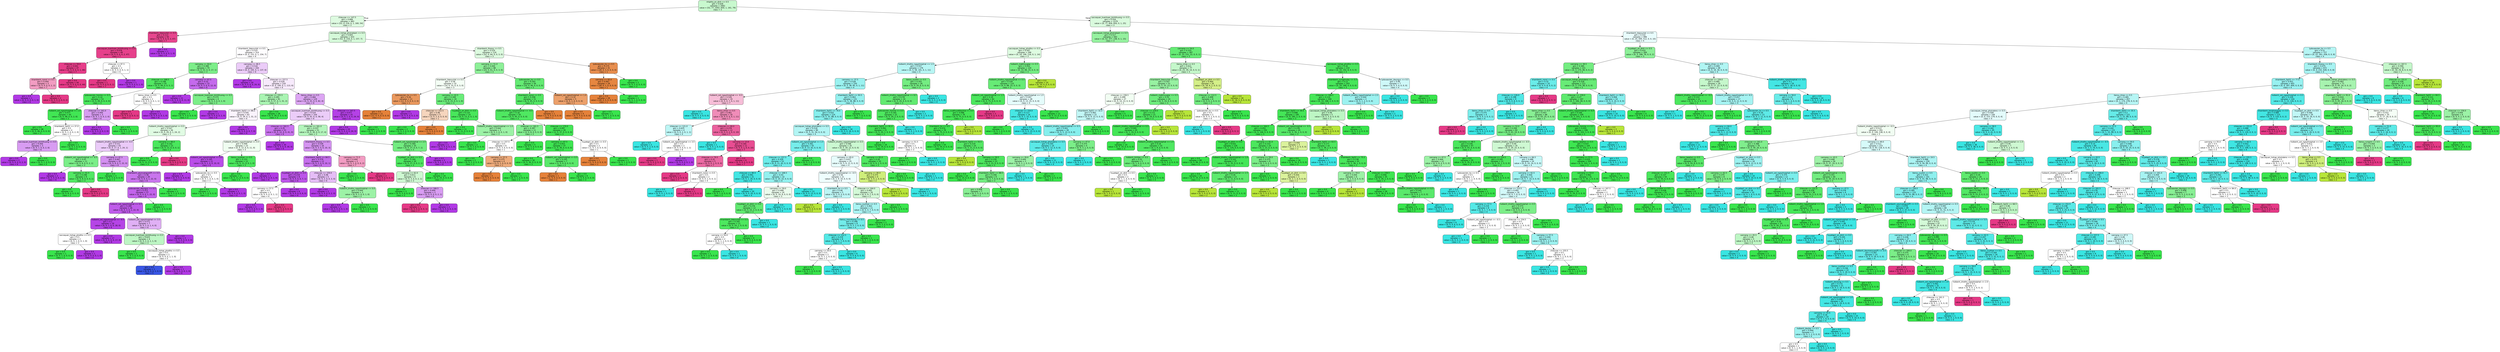 digraph Tree {
node [shape=box, style="filled, rounded", color="black", fontname="helvetica"] ;
edge [fontname="helvetica"] ;
0 [label="nhiptho_on_dinh <= 0.5\ngini = 0.636\nsamples = 2062\nvalue = [52, 77, 1042, 650, 1, 161, 79]\nclass = 3", fillcolor="#c8f8ce"] ;
1 [label="chieucao <= 147.5\ngini = 0.666\nsamples = 483\nvalue = [52, 0, 216, 0, 1, 160, 54]\nclass = 3", fillcolor="#ddfae0"] ;
0 -> 1 [labeldistance=2.5, labelangle=45, headlabel="True"] ;
2 [label="khambenh_tiepxuctot <= 0.5\ngini = 0.113\nsamples = 50\nvalue = [0, 0, 0, 0, 0, 3, 47]\nclass = 7", fillcolor="#e7468e"] ;
1 -> 2 ;
3 [label="caccoquan_tuanhoan_binhthuong <= 0.5\ngini = 0.078\nsamples = 49\nvalue = [0, 0, 0, 0, 0, 2, 47]\nclass = 7", fillcolor="#e6418b"] ;
2 -> 3 ;
4 [label="chieucao <= 59.0\ngini = 0.042\nsamples = 47\nvalue = [0, 0, 0, 0, 0, 1, 46]\nclass = 7", fillcolor="#e63d89"] ;
3 -> 4 ;
5 [label="khambenh_nonoi <= 0.5\ngini = 0.444\nsamples = 3\nvalue = [0, 0, 0, 0, 0, 1, 2]\nclass = 7", fillcolor="#f29cc2"] ;
4 -> 5 ;
6 [label="gini = 0.0\nsamples = 1\nvalue = [0, 0, 0, 0, 0, 1, 0]\nclass = 6", fillcolor="#b139e5"] ;
5 -> 6 ;
7 [label="gini = 0.0\nsamples = 2\nvalue = [0, 0, 0, 0, 0, 0, 2]\nclass = 7", fillcolor="#e53986"] ;
5 -> 7 ;
8 [label="gini = 0.0\nsamples = 44\nvalue = [0, 0, 0, 0, 0, 0, 44]\nclass = 7", fillcolor="#e53986"] ;
4 -> 8 ;
9 [label="chieucao <= 97.5\ngini = 0.5\nsamples = 2\nvalue = [0, 0, 0, 0, 0, 1, 1]\nclass = 6", fillcolor="#ffffff"] ;
3 -> 9 ;
10 [label="gini = 0.0\nsamples = 1\nvalue = [0, 0, 0, 0, 0, 0, 1]\nclass = 7", fillcolor="#e53986"] ;
9 -> 10 ;
11 [label="gini = 0.0\nsamples = 1\nvalue = [0, 0, 0, 0, 0, 1, 0]\nclass = 6", fillcolor="#b139e5"] ;
9 -> 11 ;
12 [label="gini = 0.0\nsamples = 1\nvalue = [0, 0, 0, 0, 0, 1, 0]\nclass = 6", fillcolor="#b139e5"] ;
2 -> 12 ;
13 [label="caccoquan_hohap_phoiraleam <= 0.5\ngini = 0.605\nsamples = 433\nvalue = [52, 0, 216, 0, 1, 157, 7]\nclass = 3", fillcolor="#d5f9d9"] ;
1 -> 13 ;
14 [label="khambenh_tiepxuctot <= 0.5\ngini = 0.525\nsamples = 314\nvalue = [0, 0, 152, 0, 1, 154, 7]\nclass = 6", fillcolor="#fefdff"] ;
13 -> 14 ;
15 [label="cannang <= 64.0\ngini = 0.389\nsamples = 70\nvalue = [0, 0, 52, 0, 0, 17, 1]\nclass = 3", fillcolor="#7cee89"] ;
14 -> 15 ;
16 [label="chieucao <= 168.5\ngini = 0.198\nsamples = 55\nvalue = [0, 0, 49, 0, 0, 5, 1]\nclass = 3", fillcolor="#51e862"] ;
15 -> 16 ;
17 [label="lydovaovien_honme <= 0.5\ngini = 0.14\nsamples = 53\nvalue = [0, 0, 49, 0, 0, 4, 0]\nclass = 3", fillcolor="#49e75c"] ;
16 -> 17 ;
18 [label="hoibenh_sot_ngaykhoiphat <= 1.0\ngini = 0.077\nsamples = 50\nvalue = [0, 0, 48, 0, 0, 2, 0]\nclass = 3", fillcolor="#41e654"] ;
17 -> 18 ;
19 [label="gini = 0.0\nsamples = 46\nvalue = [0, 0, 46, 0, 0, 0, 0]\nclass = 3", fillcolor="#39e54d"] ;
18 -> 19 ;
20 [label="khambenh_SpO2 <= 37.0\ngini = 0.5\nsamples = 4\nvalue = [0, 0, 2, 0, 0, 2, 0]\nclass = 3", fillcolor="#ffffff"] ;
18 -> 20 ;
21 [label="caccoquan_tuanhoan_binhthuong <= 0.5\ngini = 0.444\nsamples = 3\nvalue = [0, 0, 1, 0, 0, 2, 0]\nclass = 6", fillcolor="#d89cf2"] ;
20 -> 21 ;
22 [label="gini = 0.0\nsamples = 2\nvalue = [0, 0, 0, 0, 0, 2, 0]\nclass = 6", fillcolor="#b139e5"] ;
21 -> 22 ;
23 [label="gini = 0.0\nsamples = 1\nvalue = [0, 0, 1, 0, 0, 0, 0]\nclass = 3", fillcolor="#39e54d"] ;
21 -> 23 ;
24 [label="gini = 0.0\nsamples = 1\nvalue = [0, 0, 1, 0, 0, 0, 0]\nclass = 3", fillcolor="#39e54d"] ;
20 -> 24 ;
25 [label="chieucao <= 161.0\ngini = 0.444\nsamples = 3\nvalue = [0, 0, 1, 0, 0, 2, 0]\nclass = 6", fillcolor="#d89cf2"] ;
17 -> 25 ;
26 [label="gini = 0.0\nsamples = 2\nvalue = [0, 0, 0, 0, 0, 2, 0]\nclass = 6", fillcolor="#b139e5"] ;
25 -> 26 ;
27 [label="gini = 0.0\nsamples = 1\nvalue = [0, 0, 1, 0, 0, 0, 0]\nclass = 3", fillcolor="#39e54d"] ;
25 -> 27 ;
28 [label="tiensu_khoe <= 0.5\ngini = 0.5\nsamples = 2\nvalue = [0, 0, 0, 0, 0, 1, 1]\nclass = 6", fillcolor="#ffffff"] ;
16 -> 28 ;
29 [label="gini = 0.0\nsamples = 1\nvalue = [0, 0, 0, 0, 0, 0, 1]\nclass = 7", fillcolor="#e53986"] ;
28 -> 29 ;
30 [label="gini = 0.0\nsamples = 1\nvalue = [0, 0, 0, 0, 0, 1, 0]\nclass = 6", fillcolor="#b139e5"] ;
28 -> 30 ;
31 [label="cannang <= 67.5\ngini = 0.32\nsamples = 15\nvalue = [0, 0, 3, 0, 0, 12, 0]\nclass = 6", fillcolor="#c46aec"] ;
15 -> 31 ;
32 [label="gini = 0.0\nsamples = 11\nvalue = [0, 0, 0, 0, 0, 11, 0]\nclass = 6", fillcolor="#b139e5"] ;
31 -> 32 ;
33 [label="caccoquan_tuanhoan_binhthuong <= 0.5\ngini = 0.375\nsamples = 4\nvalue = [0, 0, 3, 0, 0, 1, 0]\nclass = 3", fillcolor="#7bee88"] ;
31 -> 33 ;
34 [label="gini = 0.0\nsamples = 3\nvalue = [0, 0, 3, 0, 0, 0, 0]\nclass = 3", fillcolor="#39e54d"] ;
33 -> 34 ;
35 [label="gini = 0.0\nsamples = 1\nvalue = [0, 0, 0, 0, 0, 1, 0]\nclass = 6", fillcolor="#b139e5"] ;
33 -> 35 ;
36 [label="cannang <= 46.5\ngini = 0.516\nsamples = 244\nvalue = [0, 0, 100, 0, 1, 137, 6]\nclass = 6", fillcolor="#ebccf8"] ;
14 -> 36 ;
37 [label="gini = 0.0\nsamples = 24\nvalue = [0, 0, 0, 0, 0, 24, 0]\nclass = 6", fillcolor="#b139e5"] ;
36 -> 37 ;
38 [label="chieucao <= 157.5\ngini = 0.529\nsamples = 220\nvalue = [0, 0, 100, 0, 1, 113, 6]\nclass = 6", fillcolor="#f7eafc"] ;
36 -> 38 ;
39 [label="chieucao <= 155.5\ngini = 0.491\nsamples = 91\nvalue = [0, 0, 57, 0, 1, 31, 2]\nclass = 3", fillcolor="#a9f4b2"] ;
38 -> 39 ;
40 [label="khambenh_SpO2 <= 86.0\ngini = 0.545\nsamples = 63\nvalue = [0, 0, 29, 0, 1, 31, 2]\nclass = 6", fillcolor="#faf3fd"] ;
39 -> 40 ;
41 [label="hoibenh_khotho_ngaykhoiphat <= 0.5\ngini = 0.547\nsamples = 56\nvalue = [0, 0, 29, 0, 1, 24, 2]\nclass = 3", fillcolor="#e0fbe3"] ;
40 -> 41 ;
42 [label="hoibenh_khotho_ngaykhoiphat <= -0.5\ngini = 0.531\nsamples = 43\nvalue = [0, 0, 17, 0, 1, 24, 1]\nclass = 6", fillcolor="#eacaf8"] ;
41 -> 42 ;
43 [label="hoibenh_sot_ngaykhoiphat <= -0.5\ngini = 0.43\nsamples = 11\nvalue = [0, 0, 8, 0, 0, 2, 1]\nclass = 3", fillcolor="#7bee88"] ;
42 -> 43 ;
44 [label="gini = 0.0\nsamples = 2\nvalue = [0, 0, 0, 0, 0, 2, 0]\nclass = 6", fillcolor="#b139e5"] ;
43 -> 44 ;
45 [label="cannang <= 61.5\ngini = 0.198\nsamples = 9\nvalue = [0, 0, 8, 0, 0, 0, 1]\nclass = 3", fillcolor="#52e863"] ;
43 -> 45 ;
46 [label="gini = 0.0\nsamples = 8\nvalue = [0, 0, 8, 0, 0, 0, 0]\nclass = 3", fillcolor="#39e54d"] ;
45 -> 46 ;
47 [label="gini = 0.0\nsamples = 1\nvalue = [0, 0, 0, 0, 0, 0, 1]\nclass = 7", fillcolor="#e53986"] ;
45 -> 47 ;
48 [label="cannang <= 47.5\ngini = 0.447\nsamples = 32\nvalue = [0, 0, 9, 0, 1, 22, 0]\nclass = 6", fillcolor="#d38ff0"] ;
42 -> 48 ;
49 [label="gini = 0.0\nsamples = 3\nvalue = [0, 0, 3, 0, 0, 0, 0]\nclass = 3", fillcolor="#39e54d"] ;
48 -> 49 ;
50 [label="khambenh_yeunuanguoi(P) <= 0.5\ngini = 0.38\nsamples = 29\nvalue = [0, 0, 6, 0, 1, 22, 0]\nclass = 6", fillcolor="#c975ed"] ;
48 -> 50 ;
51 [label="lydovaovien_daunguc <= 0.5\ngini = 0.313\nsamples = 27\nvalue = [0, 0, 4, 0, 1, 22, 0]\nclass = 6", fillcolor="#c264eb"] ;
50 -> 51 ;
52 [label="hoibenh_sot_ngaykhoiphat <= 0.5\ngini = 0.269\nsamples = 26\nvalue = [0, 0, 3, 0, 1, 22, 0]\nclass = 6", fillcolor="#bf5bea"] ;
51 -> 52 ;
53 [label="hoibenh_sot_ngaykhoiphat <= -0.5\ngini = 0.1\nsamples = 19\nvalue = [0, 0, 1, 0, 0, 18, 0]\nclass = 6", fillcolor="#b544e6"] ;
52 -> 53 ;
54 [label="caccoquan_hohap_phoitho <= 0.5\ngini = 0.5\nsamples = 2\nvalue = [0, 0, 1, 0, 0, 1, 0]\nclass = 3", fillcolor="#ffffff"] ;
53 -> 54 ;
55 [label="gini = 0.0\nsamples = 1\nvalue = [0, 0, 1, 0, 0, 0, 0]\nclass = 3", fillcolor="#39e54d"] ;
54 -> 55 ;
56 [label="gini = 0.0\nsamples = 1\nvalue = [0, 0, 0, 0, 0, 1, 0]\nclass = 6", fillcolor="#b139e5"] ;
54 -> 56 ;
57 [label="gini = 0.0\nsamples = 17\nvalue = [0, 0, 0, 0, 0, 17, 0]\nclass = 6", fillcolor="#b139e5"] ;
53 -> 57 ;
58 [label="hoibenh_sot_ngaykhoiphat <= 3.5\ngini = 0.571\nsamples = 7\nvalue = [0, 0, 2, 0, 1, 4, 0]\nclass = 6", fillcolor="#e0b0f5"] ;
52 -> 58 ;
59 [label="caccoquan_tuanhoan_binhthuong <= 0.5\ngini = 0.625\nsamples = 4\nvalue = [0, 0, 2, 0, 1, 1, 0]\nclass = 3", fillcolor="#bdf6c4"] ;
58 -> 59 ;
60 [label="gini = 0.0\nsamples = 2\nvalue = [0, 0, 2, 0, 0, 0, 0]\nclass = 3", fillcolor="#39e54d"] ;
59 -> 60 ;
61 [label="caccoquan_hohap_phoitho <= 0.5\ngini = 0.5\nsamples = 2\nvalue = [0, 0, 0, 0, 1, 1, 0]\nclass = 5", fillcolor="#ffffff"] ;
59 -> 61 ;
62 [label="gini = 0.0\nsamples = 1\nvalue = [0, 0, 0, 0, 1, 0, 0]\nclass = 5", fillcolor="#3956e5"] ;
61 -> 62 ;
63 [label="gini = 0.0\nsamples = 1\nvalue = [0, 0, 0, 0, 0, 1, 0]\nclass = 6", fillcolor="#b139e5"] ;
61 -> 63 ;
64 [label="gini = 0.0\nsamples = 3\nvalue = [0, 0, 0, 0, 0, 3, 0]\nclass = 6", fillcolor="#b139e5"] ;
58 -> 64 ;
65 [label="gini = 0.0\nsamples = 1\nvalue = [0, 0, 1, 0, 0, 0, 0]\nclass = 3", fillcolor="#39e54d"] ;
51 -> 65 ;
66 [label="gini = 0.0\nsamples = 2\nvalue = [0, 0, 2, 0, 0, 0, 0]\nclass = 3", fillcolor="#39e54d"] ;
50 -> 66 ;
67 [label="cannang <= 66.0\ngini = 0.142\nsamples = 13\nvalue = [0, 0, 12, 0, 0, 0, 1]\nclass = 3", fillcolor="#49e75c"] ;
41 -> 67 ;
68 [label="gini = 0.0\nsamples = 12\nvalue = [0, 0, 12, 0, 0, 0, 0]\nclass = 3", fillcolor="#39e54d"] ;
67 -> 68 ;
69 [label="gini = 0.0\nsamples = 1\nvalue = [0, 0, 0, 0, 0, 0, 1]\nclass = 7", fillcolor="#e53986"] ;
67 -> 69 ;
70 [label="gini = 0.0\nsamples = 7\nvalue = [0, 0, 0, 0, 0, 7, 0]\nclass = 6", fillcolor="#b139e5"] ;
40 -> 70 ;
71 [label="gini = 0.0\nsamples = 28\nvalue = [0, 0, 28, 0, 0, 0, 0]\nclass = 3", fillcolor="#39e54d"] ;
39 -> 71 ;
72 [label="tiensu_khoe <= 0.5\ngini = 0.484\nsamples = 129\nvalue = [0, 0, 43, 0, 0, 82, 4]\nclass = 6", fillcolor="#dca5f3"] ;
38 -> 72 ;
73 [label="caccoquan_tuanhoan_binhthuong <= 0.5\ngini = 0.524\nsamples = 104\nvalue = [0, 0, 42, 0, 0, 58, 4]\nclass = 6", fillcolor="#ebccf8"] ;
72 -> 73 ;
74 [label="chieucao <= 162.5\ngini = 0.35\nsamples = 53\nvalue = [0, 0, 12, 0, 0, 41, 0]\nclass = 6", fillcolor="#c873ed"] ;
73 -> 74 ;
75 [label="hoibenh_khotho_ngaykhoiphat <= 0.5\ngini = 0.499\nsamples = 23\nvalue = [0, 0, 12, 0, 0, 11, 0]\nclass = 3", fillcolor="#effdf0"] ;
74 -> 75 ;
76 [label="hoibenh_sot_ngaykhoiphat <= 0.5\ngini = 0.165\nsamples = 11\nvalue = [0, 0, 1, 0, 0, 10, 0]\nclass = 6", fillcolor="#b94de8"] ;
75 -> 76 ;
77 [label="gini = 0.0\nsamples = 9\nvalue = [0, 0, 0, 0, 0, 9, 0]\nclass = 6", fillcolor="#b139e5"] ;
76 -> 77 ;
78 [label="lydovaovien_ho <= 0.5\ngini = 0.5\nsamples = 2\nvalue = [0, 0, 1, 0, 0, 1, 0]\nclass = 3", fillcolor="#ffffff"] ;
76 -> 78 ;
79 [label="gini = 0.0\nsamples = 1\nvalue = [0, 0, 1, 0, 0, 0, 0]\nclass = 3", fillcolor="#39e54d"] ;
78 -> 79 ;
80 [label="gini = 0.0\nsamples = 1\nvalue = [0, 0, 0, 0, 0, 1, 0]\nclass = 6", fillcolor="#b139e5"] ;
78 -> 80 ;
81 [label="tiensu_suythan <= 0.5\ngini = 0.153\nsamples = 12\nvalue = [0, 0, 11, 0, 0, 1, 0]\nclass = 3", fillcolor="#4be75d"] ;
75 -> 81 ;
82 [label="gini = 0.0\nsamples = 11\nvalue = [0, 0, 11, 0, 0, 0, 0]\nclass = 3", fillcolor="#39e54d"] ;
81 -> 82 ;
83 [label="gini = 0.0\nsamples = 1\nvalue = [0, 0, 0, 0, 0, 1, 0]\nclass = 6", fillcolor="#b139e5"] ;
81 -> 83 ;
84 [label="gini = 0.0\nsamples = 30\nvalue = [0, 0, 0, 0, 0, 30, 0]\nclass = 6", fillcolor="#b139e5"] ;
74 -> 84 ;
85 [label="chieucao <= 161.0\ngini = 0.537\nsamples = 51\nvalue = [0, 0, 30, 0, 0, 17, 4]\nclass = 3", fillcolor="#b3f5bb"] ;
73 -> 85 ;
86 [label="khambenh_thooxy <= 0.5\ngini = 0.539\nsamples = 16\nvalue = [0, 0, 3, 0, 0, 10, 3]\nclass = 6", fillcolor="#d594f1"] ;
85 -> 86 ;
87 [label="khambenh_SpO2 <= 84.5\ngini = 0.379\nsamples = 13\nvalue = [0, 0, 2, 0, 0, 10, 1]\nclass = 6", fillcolor="#c66fec"] ;
86 -> 87 ;
88 [label="huyetap1_on_dinh <= 0.5\ngini = 0.219\nsamples = 8\nvalue = [0, 0, 0, 0, 0, 7, 1]\nclass = 6", fillcolor="#bc55e9"] ;
87 -> 88 ;
89 [label="cannang <= 57.5\ngini = 0.5\nsamples = 2\nvalue = [0, 0, 0, 0, 0, 1, 1]\nclass = 6", fillcolor="#ffffff"] ;
88 -> 89 ;
90 [label="gini = 0.0\nsamples = 1\nvalue = [0, 0, 0, 0, 0, 1, 0]\nclass = 6", fillcolor="#b139e5"] ;
89 -> 90 ;
91 [label="gini = 0.0\nsamples = 1\nvalue = [0, 0, 0, 0, 0, 0, 1]\nclass = 7", fillcolor="#e53986"] ;
89 -> 91 ;
92 [label="gini = 0.0\nsamples = 6\nvalue = [0, 0, 0, 0, 0, 6, 0]\nclass = 6", fillcolor="#b139e5"] ;
88 -> 92 ;
93 [label="chieucao <= 159.0\ngini = 0.48\nsamples = 5\nvalue = [0, 0, 2, 0, 0, 3, 0]\nclass = 6", fillcolor="#e5bdf6"] ;
87 -> 93 ;
94 [label="gini = 0.0\nsamples = 2\nvalue = [0, 0, 0, 0, 0, 2, 0]\nclass = 6", fillcolor="#b139e5"] ;
93 -> 94 ;
95 [label="hoibenh_khotho_ngaykhoiphat <= 0.0\ngini = 0.444\nsamples = 3\nvalue = [0, 0, 2, 0, 0, 1, 0]\nclass = 3", fillcolor="#9cf2a6"] ;
93 -> 95 ;
96 [label="gini = 0.0\nsamples = 1\nvalue = [0, 0, 0, 0, 0, 1, 0]\nclass = 6", fillcolor="#b139e5"] ;
95 -> 96 ;
97 [label="gini = 0.0\nsamples = 2\nvalue = [0, 0, 2, 0, 0, 0, 0]\nclass = 3", fillcolor="#39e54d"] ;
95 -> 97 ;
98 [label="cannang <= 71.5\ngini = 0.444\nsamples = 3\nvalue = [0, 0, 1, 0, 0, 0, 2]\nclass = 7", fillcolor="#f29cc2"] ;
86 -> 98 ;
99 [label="gini = 0.0\nsamples = 1\nvalue = [0, 0, 1, 0, 0, 0, 0]\nclass = 3", fillcolor="#39e54d"] ;
98 -> 99 ;
100 [label="gini = 0.0\nsamples = 2\nvalue = [0, 0, 0, 0, 0, 0, 2]\nclass = 7", fillcolor="#e53986"] ;
98 -> 100 ;
101 [label="hoibenh_sot_ngaykhoiphat <= 2.5\ngini = 0.364\nsamples = 35\nvalue = [0, 0, 27, 0, 0, 7, 1]\nclass = 3", fillcolor="#72ec80"] ;
85 -> 101 ;
102 [label="huyetap1_on_dinh <= 0.5\ngini = 0.184\nsamples = 30\nvalue = [0, 0, 27, 0, 0, 2, 1]\nclass = 3", fillcolor="#4ee860"] ;
101 -> 102 ;
103 [label="cannang <= 62.0\ngini = 0.611\nsamples = 6\nvalue = [0, 0, 3, 0, 0, 2, 1]\nclass = 3", fillcolor="#cef8d2"] ;
102 -> 103 ;
104 [label="gini = 0.0\nsamples = 3\nvalue = [0, 0, 3, 0, 0, 0, 0]\nclass = 3", fillcolor="#39e54d"] ;
103 -> 104 ;
105 [label="chieucao <= 166.5\ngini = 0.444\nsamples = 3\nvalue = [0, 0, 0, 0, 0, 2, 1]\nclass = 6", fillcolor="#d89cf2"] ;
103 -> 105 ;
106 [label="gini = 0.0\nsamples = 1\nvalue = [0, 0, 0, 0, 0, 0, 1]\nclass = 7", fillcolor="#e53986"] ;
105 -> 106 ;
107 [label="gini = 0.0\nsamples = 2\nvalue = [0, 0, 0, 0, 0, 2, 0]\nclass = 6", fillcolor="#b139e5"] ;
105 -> 107 ;
108 [label="gini = 0.0\nsamples = 24\nvalue = [0, 0, 24, 0, 0, 0, 0]\nclass = 3", fillcolor="#39e54d"] ;
102 -> 108 ;
109 [label="gini = 0.0\nsamples = 5\nvalue = [0, 0, 0, 0, 0, 5, 0]\nclass = 6", fillcolor="#b139e5"] ;
101 -> 109 ;
110 [label="chieucao <= 167.5\ngini = 0.077\nsamples = 25\nvalue = [0, 0, 1, 0, 0, 24, 0]\nclass = 6", fillcolor="#b441e6"] ;
72 -> 110 ;
111 [label="gini = 0.0\nsamples = 24\nvalue = [0, 0, 0, 0, 0, 24, 0]\nclass = 6", fillcolor="#b139e5"] ;
110 -> 111 ;
112 [label="gini = 0.0\nsamples = 1\nvalue = [0, 0, 1, 0, 0, 0, 0]\nclass = 3", fillcolor="#39e54d"] ;
110 -> 112 ;
113 [label="khambenh_thooxy <= 0.5\ngini = 0.519\nsamples = 119\nvalue = [52, 0, 64, 0, 0, 3, 0]\nclass = 3", fillcolor="#dcfadf"] ;
13 -> 113 ;
114 [label="cannang <= 51.0\ngini = 0.444\nsamples = 88\nvalue = [24, 0, 61, 0, 0, 3, 0]\nclass = 3", fillcolor="#8df098"] ;
113 -> 114 ;
115 [label="khambenh_tiepxuctot <= 0.5\ngini = 0.58\nsamples = 32\nvalue = [14, 0, 15, 0, 0, 3, 0]\nclass = 3", fillcolor="#f4fef5"] ;
114 -> 115 ;
116 [label="lydovaovien_ho <= 0.5\ngini = 0.26\nsamples = 13\nvalue = [11, 0, 0, 0, 0, 2, 0]\nclass = 1", fillcolor="#ea985d"] ;
115 -> 116 ;
117 [label="gini = 0.0\nsamples = 11\nvalue = [11, 0, 0, 0, 0, 0, 0]\nclass = 1", fillcolor="#e58139"] ;
116 -> 117 ;
118 [label="gini = 0.0\nsamples = 2\nvalue = [0, 0, 0, 0, 0, 2, 0]\nclass = 6", fillcolor="#b139e5"] ;
116 -> 118 ;
119 [label="cannang <= 42.5\ngini = 0.349\nsamples = 19\nvalue = [3, 0, 15, 0, 0, 1, 0]\nclass = 3", fillcolor="#6aec7a"] ;
115 -> 119 ;
120 [label="chieucao <= 152.5\ngini = 0.48\nsamples = 5\nvalue = [3, 0, 2, 0, 0, 0, 0]\nclass = 1", fillcolor="#f6d5bd"] ;
119 -> 120 ;
121 [label="gini = 0.0\nsamples = 2\nvalue = [0, 0, 2, 0, 0, 0, 0]\nclass = 3", fillcolor="#39e54d"] ;
120 -> 121 ;
122 [label="gini = 0.0\nsamples = 3\nvalue = [3, 0, 0, 0, 0, 0, 0]\nclass = 1", fillcolor="#e58139"] ;
120 -> 122 ;
123 [label="huyetap1_on_dinh <= 0.5\ngini = 0.133\nsamples = 14\nvalue = [0, 0, 13, 0, 0, 1, 0]\nclass = 3", fillcolor="#48e75b"] ;
119 -> 123 ;
124 [label="gini = 0.0\nsamples = 11\nvalue = [0, 0, 11, 0, 0, 0, 0]\nclass = 3", fillcolor="#39e54d"] ;
123 -> 124 ;
125 [label="hoibenh_khotho_ngaykhoiphat <= 1.0\ngini = 0.444\nsamples = 3\nvalue = [0, 0, 2, 0, 0, 1, 0]\nclass = 3", fillcolor="#9cf2a6"] ;
123 -> 125 ;
126 [label="gini = 0.0\nsamples = 1\nvalue = [0, 0, 0, 0, 0, 1, 0]\nclass = 6", fillcolor="#b139e5"] ;
125 -> 126 ;
127 [label="gini = 0.0\nsamples = 2\nvalue = [0, 0, 2, 0, 0, 0, 0]\nclass = 3", fillcolor="#39e54d"] ;
125 -> 127 ;
128 [label="lydovaovien_ho <= 0.5\ngini = 0.293\nsamples = 56\nvalue = [10, 0, 46, 0, 0, 0, 0]\nclass = 3", fillcolor="#64eb74"] ;
114 -> 128 ;
129 [label="khambenh_nonoi <= 0.5\ngini = 0.208\nsamples = 51\nvalue = [6, 0, 45, 0, 0, 0, 0]\nclass = 3", fillcolor="#53e865"] ;
128 -> 129 ;
130 [label="hoibenh_khotho_ngaykhoiphat <= -0.5\ngini = 0.18\nsamples = 50\nvalue = [5, 0, 45, 0, 0, 0, 0]\nclass = 3", fillcolor="#4fe861"] ;
129 -> 130 ;
131 [label="chieucao <= 161.5\ngini = 0.397\nsamples = 11\nvalue = [3, 0, 8, 0, 0, 0, 0]\nclass = 3", fillcolor="#83ef90"] ;
130 -> 131 ;
132 [label="chieucao <= 157.5\ngini = 0.5\nsamples = 6\nvalue = [3, 0, 3, 0, 0, 0, 0]\nclass = 1", fillcolor="#ffffff"] ;
131 -> 132 ;
133 [label="gini = 0.0\nsamples = 2\nvalue = [0, 0, 2, 0, 0, 0, 0]\nclass = 3", fillcolor="#39e54d"] ;
132 -> 133 ;
134 [label="cannang <= 57.5\ngini = 0.375\nsamples = 4\nvalue = [3, 0, 1, 0, 0, 0, 0]\nclass = 1", fillcolor="#eeab7b"] ;
132 -> 134 ;
135 [label="gini = 0.0\nsamples = 3\nvalue = [3, 0, 0, 0, 0, 0, 0]\nclass = 1", fillcolor="#e58139"] ;
134 -> 135 ;
136 [label="gini = 0.0\nsamples = 1\nvalue = [0, 0, 1, 0, 0, 0, 0]\nclass = 3", fillcolor="#39e54d"] ;
134 -> 136 ;
137 [label="gini = 0.0\nsamples = 5\nvalue = [0, 0, 5, 0, 0, 0, 0]\nclass = 3", fillcolor="#39e54d"] ;
131 -> 137 ;
138 [label="chieucao <= 170.0\ngini = 0.097\nsamples = 39\nvalue = [2, 0, 37, 0, 0, 0, 0]\nclass = 3", fillcolor="#44e657"] ;
130 -> 138 ;
139 [label="cannang <= 67.5\ngini = 0.053\nsamples = 37\nvalue = [1, 0, 36, 0, 0, 0, 0]\nclass = 3", fillcolor="#3ee652"] ;
138 -> 139 ;
140 [label="gini = 0.0\nsamples = 30\nvalue = [0, 0, 30, 0, 0, 0, 0]\nclass = 3", fillcolor="#39e54d"] ;
139 -> 140 ;
141 [label="hoibenh_sot_ngaykhoiphat <= 0.5\ngini = 0.245\nsamples = 7\nvalue = [1, 0, 6, 0, 0, 0, 0]\nclass = 3", fillcolor="#5ae96b"] ;
139 -> 141 ;
142 [label="gini = 0.0\nsamples = 1\nvalue = [1, 0, 0, 0, 0, 0, 0]\nclass = 1", fillcolor="#e58139"] ;
141 -> 142 ;
143 [label="gini = 0.0\nsamples = 6\nvalue = [0, 0, 6, 0, 0, 0, 0]\nclass = 3", fillcolor="#39e54d"] ;
141 -> 143 ;
144 [label="huyetap1_on_dinh <= 0.5\ngini = 0.5\nsamples = 2\nvalue = [1, 0, 1, 0, 0, 0, 0]\nclass = 1", fillcolor="#ffffff"] ;
138 -> 144 ;
145 [label="gini = 0.0\nsamples = 1\nvalue = [1, 0, 0, 0, 0, 0, 0]\nclass = 1", fillcolor="#e58139"] ;
144 -> 145 ;
146 [label="gini = 0.0\nsamples = 1\nvalue = [0, 0, 1, 0, 0, 0, 0]\nclass = 3", fillcolor="#39e54d"] ;
144 -> 146 ;
147 [label="gini = 0.0\nsamples = 1\nvalue = [1, 0, 0, 0, 0, 0, 0]\nclass = 1", fillcolor="#e58139"] ;
129 -> 147 ;
148 [label="hoibenh_sot_ngaykhoiphat <= 1.0\ngini = 0.32\nsamples = 5\nvalue = [4, 0, 1, 0, 0, 0, 0]\nclass = 1", fillcolor="#eca06a"] ;
128 -> 148 ;
149 [label="gini = 0.0\nsamples = 4\nvalue = [4, 0, 0, 0, 0, 0, 0]\nclass = 1", fillcolor="#e58139"] ;
148 -> 149 ;
150 [label="gini = 0.0\nsamples = 1\nvalue = [0, 0, 1, 0, 0, 0, 0]\nclass = 3", fillcolor="#39e54d"] ;
148 -> 150 ;
151 [label="lydovaovien_ho <= 0.5\ngini = 0.175\nsamples = 31\nvalue = [28, 0, 3, 0, 0, 0, 0]\nclass = 1", fillcolor="#e88e4e"] ;
113 -> 151 ;
152 [label="cannang <= 65.0\ngini = 0.067\nsamples = 29\nvalue = [28, 0, 1, 0, 0, 0, 0]\nclass = 1", fillcolor="#e68640"] ;
151 -> 152 ;
153 [label="gini = 0.0\nsamples = 28\nvalue = [28, 0, 0, 0, 0, 0, 0]\nclass = 1", fillcolor="#e58139"] ;
152 -> 153 ;
154 [label="gini = 0.0\nsamples = 1\nvalue = [0, 0, 1, 0, 0, 0, 0]\nclass = 3", fillcolor="#39e54d"] ;
152 -> 154 ;
155 [label="gini = 0.0\nsamples = 2\nvalue = [0, 0, 2, 0, 0, 0, 0]\nclass = 3", fillcolor="#39e54d"] ;
151 -> 155 ;
156 [label="caccoquan_tuanhoan_binhthuong <= 0.5\ngini = 0.554\nsamples = 1579\nvalue = [0, 77, 826, 650, 0, 1, 25]\nclass = 3", fillcolor="#d9fadd"] ;
0 -> 156 [labeldistance=2.5, labelangle=-45, headlabel="False"] ;
157 [label="caccoquan_hohap_phoiraleam <= 0.5\ngini = 0.517\nsamples = 583\nvalue = [0, 52, 377, 138, 0, 1, 15]\nclass = 3", fillcolor="#95f19f"] ;
156 -> 157 ;
158 [label="caccoquan_hohap_phoitho <= 0.5\ngini = 0.597\nsamples = 296\nvalue = [0, 19, 146, 116, 0, 1, 14]\nclass = 3", fillcolor="#defbe1"] ;
157 -> 158 ;
159 [label="hoibenh_khotho_ngaykhoiphat <= 1.5\ngini = 0.557\nsamples = 176\nvalue = [0, 5, 58, 101, 0, 1, 11]\nclass = 4", fillcolor="#b7f6f4"] ;
158 -> 159 ;
160 [label="cannang <= 37.5\ngini = 0.528\nsamples = 150\nvalue = [0, 5, 38, 95, 0, 1, 11]\nclass = 4", fillcolor="#9af2f0"] ;
159 -> 160 ;
161 [label="hoibenh_sot_ngaykhoiphat <= -0.5\ngini = 0.526\nsamples = 19\nvalue = [0, 0, 0, 7, 0, 1, 11]\nclass = 7", fillcolor="#f6bdd7"] ;
160 -> 161 ;
162 [label="gini = 0.0\nsamples = 3\nvalue = [0, 0, 0, 3, 0, 0, 0]\nclass = 4", fillcolor="#39e5e2"] ;
161 -> 162 ;
163 [label="tiensu_khoe <= 0.5\ngini = 0.461\nsamples = 16\nvalue = [0, 0, 0, 4, 0, 1, 11]\nclass = 7", fillcolor="#f08cb8"] ;
161 -> 163 ;
164 [label="chieucao <= 121.0\ngini = 0.625\nsamples = 4\nvalue = [0, 0, 0, 2, 0, 1, 1]\nclass = 4", fillcolor="#bdf6f5"] ;
163 -> 164 ;
165 [label="gini = 0.0\nsamples = 2\nvalue = [0, 0, 0, 2, 0, 0, 0]\nclass = 4", fillcolor="#39e5e2"] ;
164 -> 165 ;
166 [label="hoibenh_sot_ngaykhoiphat <= 3.5\ngini = 0.5\nsamples = 2\nvalue = [0, 0, 0, 0, 0, 1, 1]\nclass = 6", fillcolor="#ffffff"] ;
164 -> 166 ;
167 [label="gini = 0.0\nsamples = 1\nvalue = [0, 0, 0, 0, 0, 0, 1]\nclass = 7", fillcolor="#e53986"] ;
166 -> 167 ;
168 [label="gini = 0.0\nsamples = 1\nvalue = [0, 0, 0, 0, 0, 1, 0]\nclass = 6", fillcolor="#b139e5"] ;
166 -> 168 ;
169 [label="chieucao <= 60.0\ngini = 0.278\nsamples = 12\nvalue = [0, 0, 0, 2, 0, 0, 10]\nclass = 7", fillcolor="#ea619e"] ;
163 -> 169 ;
170 [label="gini = 0.0\nsamples = 1\nvalue = [0, 0, 0, 1, 0, 0, 0]\nclass = 4", fillcolor="#39e5e2"] ;
169 -> 170 ;
171 [label="cannang <= 13.0\ngini = 0.165\nsamples = 11\nvalue = [0, 0, 0, 1, 0, 0, 10]\nclass = 7", fillcolor="#e84d92"] ;
169 -> 171 ;
172 [label="chieucao <= 79.5\ngini = 0.32\nsamples = 5\nvalue = [0, 0, 0, 1, 0, 0, 4]\nclass = 7", fillcolor="#ec6aa4"] ;
171 -> 172 ;
173 [label="gini = 0.0\nsamples = 3\nvalue = [0, 0, 0, 0, 0, 0, 3]\nclass = 7", fillcolor="#e53986"] ;
172 -> 173 ;
174 [label="khambenh_nonoi <= 0.5\ngini = 0.5\nsamples = 2\nvalue = [0, 0, 0, 1, 0, 0, 1]\nclass = 4", fillcolor="#ffffff"] ;
172 -> 174 ;
175 [label="gini = 0.0\nsamples = 1\nvalue = [0, 0, 0, 1, 0, 0, 0]\nclass = 4", fillcolor="#39e5e2"] ;
174 -> 175 ;
176 [label="gini = 0.0\nsamples = 1\nvalue = [0, 0, 0, 0, 0, 0, 1]\nclass = 7", fillcolor="#e53986"] ;
174 -> 176 ;
177 [label="gini = 0.0\nsamples = 6\nvalue = [0, 0, 0, 0, 0, 0, 6]\nclass = 7", fillcolor="#e53986"] ;
171 -> 177 ;
178 [label="khambenh_SpO2 <= 93.5\ngini = 0.463\nsamples = 131\nvalue = [0, 5, 38, 88, 0, 0, 0]\nclass = 4", fillcolor="#95f1ef"] ;
160 -> 178 ;
179 [label="khambenh_SpO2 <= 76.0\ngini = 0.432\nsamples = 124\nvalue = [0, 5, 31, 88, 0, 0, 0]\nclass = 4", fillcolor="#86efed"] ;
178 -> 179 ;
180 [label="caccoquan_hohap_phoiraleno <= 0.5\ngini = 0.518\nsamples = 90\nvalue = [0, 5, 31, 54, 0, 0, 0]\nclass = 4", fillcolor="#b2f5f4"] ;
179 -> 180 ;
181 [label="hoibenh_sot_ngaykhoiphat <= 1.5\ngini = 0.361\nsamples = 55\nvalue = [0, 0, 13, 42, 0, 0, 0]\nclass = 4", fillcolor="#76edeb"] ;
180 -> 181 ;
182 [label="chieucao <= 157.5\ngini = 0.329\nsamples = 53\nvalue = [0, 0, 11, 42, 0, 0, 0]\nclass = 4", fillcolor="#6decea"] ;
181 -> 182 ;
183 [label="chieucao <= 80.5\ngini = 0.091\nsamples = 21\nvalue = [0, 0, 1, 20, 0, 0, 0]\nclass = 4", fillcolor="#43e6e3"] ;
182 -> 183 ;
184 [label="gini = 0.0\nsamples = 1\nvalue = [0, 0, 1, 0, 0, 0, 0]\nclass = 3", fillcolor="#39e54d"] ;
183 -> 184 ;
185 [label="gini = 0.0\nsamples = 20\nvalue = [0, 0, 0, 20, 0, 0, 0]\nclass = 4", fillcolor="#39e5e2"] ;
183 -> 185 ;
186 [label="chieucao <= 168.5\ngini = 0.43\nsamples = 32\nvalue = [0, 0, 10, 22, 0, 0, 0]\nclass = 4", fillcolor="#93f1ef"] ;
182 -> 186 ;
187 [label="cannang <= 59.0\ngini = 0.499\nsamples = 19\nvalue = [0, 0, 10, 9, 0, 0, 0]\nclass = 3", fillcolor="#ebfced"] ;
186 -> 187 ;
188 [label="huyetap1_on_dinh <= 0.5\ngini = 0.278\nsamples = 12\nvalue = [0, 0, 10, 2, 0, 0, 0]\nclass = 3", fillcolor="#61ea71"] ;
187 -> 188 ;
189 [label="khambenh_tiepxuctot <= 0.5\ngini = 0.165\nsamples = 11\nvalue = [0, 0, 10, 1, 0, 0, 0]\nclass = 3", fillcolor="#4de85f"] ;
188 -> 189 ;
190 [label="cannang <= 50.0\ngini = 0.5\nsamples = 2\nvalue = [0, 0, 1, 1, 0, 0, 0]\nclass = 3", fillcolor="#ffffff"] ;
189 -> 190 ;
191 [label="gini = 0.0\nsamples = 1\nvalue = [0, 0, 1, 0, 0, 0, 0]\nclass = 3", fillcolor="#39e54d"] ;
190 -> 191 ;
192 [label="gini = 0.0\nsamples = 1\nvalue = [0, 0, 0, 1, 0, 0, 0]\nclass = 4", fillcolor="#39e5e2"] ;
190 -> 192 ;
193 [label="gini = 0.0\nsamples = 9\nvalue = [0, 0, 9, 0, 0, 0, 0]\nclass = 3", fillcolor="#39e54d"] ;
189 -> 193 ;
194 [label="gini = 0.0\nsamples = 1\nvalue = [0, 0, 0, 1, 0, 0, 0]\nclass = 4", fillcolor="#39e5e2"] ;
188 -> 194 ;
195 [label="gini = 0.0\nsamples = 7\nvalue = [0, 0, 0, 7, 0, 0, 0]\nclass = 4", fillcolor="#39e5e2"] ;
187 -> 195 ;
196 [label="gini = 0.0\nsamples = 13\nvalue = [0, 0, 0, 13, 0, 0, 0]\nclass = 4", fillcolor="#39e5e2"] ;
186 -> 196 ;
197 [label="gini = 0.0\nsamples = 2\nvalue = [0, 0, 2, 0, 0, 0, 0]\nclass = 3", fillcolor="#39e54d"] ;
181 -> 197 ;
198 [label="hoibenh_khotho_ngaykhoiphat <= 0.5\ngini = 0.598\nsamples = 35\nvalue = [0, 5, 18, 12, 0, 0, 0]\nclass = 3", fillcolor="#cbf8d1"] ;
180 -> 198 ;
199 [label="cannang <= 65.0\ngini = 0.637\nsamples = 25\nvalue = [0, 5, 9, 11, 0, 0, 0]\nclass = 4", fillcolor="#e6fcfb"] ;
198 -> 199 ;
200 [label="hoibenh_khotho_ngaykhoiphat <= -0.5\ngini = 0.58\nsamples = 21\nvalue = [0, 2, 9, 10, 0, 0, 0]\nclass = 4", fillcolor="#eefdfd"] ;
199 -> 200 ;
201 [label="khambenh_ho <= 0.5\ngini = 0.48\nsamples = 5\nvalue = [0, 2, 0, 3, 0, 0, 0]\nclass = 4", fillcolor="#bdf6f5"] ;
200 -> 201 ;
202 [label="gini = 0.0\nsamples = 2\nvalue = [0, 2, 0, 0, 0, 0, 0]\nclass = 2", fillcolor="#b7e539"] ;
201 -> 202 ;
203 [label="gini = 0.0\nsamples = 3\nvalue = [0, 0, 0, 3, 0, 0, 0]\nclass = 4", fillcolor="#39e5e2"] ;
201 -> 203 ;
204 [label="chieucao <= 164.0\ngini = 0.492\nsamples = 16\nvalue = [0, 0, 9, 7, 0, 0, 0]\nclass = 3", fillcolor="#d3f9d7"] ;
200 -> 204 ;
205 [label="tiensu_suythan <= 0.5\ngini = 0.463\nsamples = 11\nvalue = [0, 0, 4, 7, 0, 0, 0]\nclass = 4", fillcolor="#aaf4f3"] ;
204 -> 205 ;
206 [label="tiensu_mocotsong <= 0.5\ngini = 0.346\nsamples = 9\nvalue = [0, 0, 2, 7, 0, 0, 0]\nclass = 4", fillcolor="#72ecea"] ;
205 -> 206 ;
207 [label="chieucao <= 152.5\ngini = 0.219\nsamples = 8\nvalue = [0, 0, 1, 7, 0, 0, 0]\nclass = 4", fillcolor="#55e9e6"] ;
206 -> 207 ;
208 [label="cannang <= 54.0\ngini = 0.5\nsamples = 2\nvalue = [0, 0, 1, 1, 0, 0, 0]\nclass = 3", fillcolor="#ffffff"] ;
207 -> 208 ;
209 [label="gini = 0.0\nsamples = 1\nvalue = [0, 0, 1, 0, 0, 0, 0]\nclass = 3", fillcolor="#39e54d"] ;
208 -> 209 ;
210 [label="gini = 0.0\nsamples = 1\nvalue = [0, 0, 0, 1, 0, 0, 0]\nclass = 4", fillcolor="#39e5e2"] ;
208 -> 210 ;
211 [label="gini = 0.0\nsamples = 6\nvalue = [0, 0, 0, 6, 0, 0, 0]\nclass = 4", fillcolor="#39e5e2"] ;
207 -> 211 ;
212 [label="gini = 0.0\nsamples = 1\nvalue = [0, 0, 1, 0, 0, 0, 0]\nclass = 3", fillcolor="#39e54d"] ;
206 -> 212 ;
213 [label="gini = 0.0\nsamples = 2\nvalue = [0, 0, 2, 0, 0, 0, 0]\nclass = 3", fillcolor="#39e54d"] ;
205 -> 213 ;
214 [label="gini = 0.0\nsamples = 5\nvalue = [0, 0, 5, 0, 0, 0, 0]\nclass = 3", fillcolor="#39e54d"] ;
204 -> 214 ;
215 [label="cannang <= 80.0\ngini = 0.375\nsamples = 4\nvalue = [0, 3, 0, 1, 0, 0, 0]\nclass = 2", fillcolor="#cfee7b"] ;
199 -> 215 ;
216 [label="gini = 0.0\nsamples = 3\nvalue = [0, 3, 0, 0, 0, 0, 0]\nclass = 2", fillcolor="#b7e539"] ;
215 -> 216 ;
217 [label="gini = 0.0\nsamples = 1\nvalue = [0, 0, 0, 1, 0, 0, 0]\nclass = 4", fillcolor="#39e5e2"] ;
215 -> 217 ;
218 [label="cannang <= 65.0\ngini = 0.18\nsamples = 10\nvalue = [0, 0, 9, 1, 0, 0, 0]\nclass = 3", fillcolor="#4fe861"] ;
198 -> 218 ;
219 [label="gini = 0.0\nsamples = 9\nvalue = [0, 0, 9, 0, 0, 0, 0]\nclass = 3", fillcolor="#39e54d"] ;
218 -> 219 ;
220 [label="gini = 0.0\nsamples = 1\nvalue = [0, 0, 0, 1, 0, 0, 0]\nclass = 4", fillcolor="#39e5e2"] ;
218 -> 220 ;
221 [label="gini = 0.0\nsamples = 34\nvalue = [0, 0, 0, 34, 0, 0, 0]\nclass = 4", fillcolor="#39e5e2"] ;
179 -> 221 ;
222 [label="gini = 0.0\nsamples = 7\nvalue = [0, 0, 7, 0, 0, 0, 0]\nclass = 3", fillcolor="#39e54d"] ;
178 -> 222 ;
223 [label="tiensu_suytim <= 0.5\ngini = 0.355\nsamples = 26\nvalue = [0, 0, 20, 6, 0, 0, 0]\nclass = 3", fillcolor="#74ed82"] ;
159 -> 223 ;
224 [label="hoibenh_khotho_ngaykhoiphat <= 8.5\ngini = 0.278\nsamples = 24\nvalue = [0, 0, 20, 4, 0, 0, 0]\nclass = 3", fillcolor="#61ea71"] ;
223 -> 224 ;
225 [label="lydovaovien_honme <= 0.5\ngini = 0.165\nsamples = 22\nvalue = [0, 0, 20, 2, 0, 0, 0]\nclass = 3", fillcolor="#4de85f"] ;
224 -> 225 ;
226 [label="khambenh_SpO2 <= 91.0\ngini = 0.091\nsamples = 21\nvalue = [0, 0, 20, 1, 0, 0, 0]\nclass = 3", fillcolor="#43e656"] ;
225 -> 226 ;
227 [label="gini = 0.0\nsamples = 19\nvalue = [0, 0, 19, 0, 0, 0, 0]\nclass = 3", fillcolor="#39e54d"] ;
226 -> 227 ;
228 [label="cannang <= 51.5\ngini = 0.5\nsamples = 2\nvalue = [0, 0, 1, 1, 0, 0, 0]\nclass = 3", fillcolor="#ffffff"] ;
226 -> 228 ;
229 [label="gini = 0.0\nsamples = 1\nvalue = [0, 0, 1, 0, 0, 0, 0]\nclass = 3", fillcolor="#39e54d"] ;
228 -> 229 ;
230 [label="gini = 0.0\nsamples = 1\nvalue = [0, 0, 0, 1, 0, 0, 0]\nclass = 4", fillcolor="#39e5e2"] ;
228 -> 230 ;
231 [label="gini = 0.0\nsamples = 1\nvalue = [0, 0, 0, 1, 0, 0, 0]\nclass = 4", fillcolor="#39e5e2"] ;
225 -> 231 ;
232 [label="gini = 0.0\nsamples = 2\nvalue = [0, 0, 0, 2, 0, 0, 0]\nclass = 4", fillcolor="#39e5e2"] ;
224 -> 232 ;
233 [label="gini = 0.0\nsamples = 2\nvalue = [0, 0, 0, 2, 0, 0, 0]\nclass = 4", fillcolor="#39e5e2"] ;
223 -> 233 ;
234 [label="hoibenh_matkhuugiac <= 0.5\ngini = 0.432\nsamples = 120\nvalue = [0, 14, 88, 15, 0, 0, 3]\nclass = 3", fillcolor="#75ed83"] ;
158 -> 234 ;
235 [label="hoibenh_khotho_ngaykhoiphat <= 0.5\ngini = 0.339\nsamples = 110\nvalue = [0, 4, 88, 15, 0, 0, 3]\nclass = 3", fillcolor="#67eb76"] ;
234 -> 235 ;
236 [label="hoibenh_sot_ngaykhoiphat <= 1.5\ngini = 0.16\nsamples = 82\nvalue = [0, 4, 75, 0, 0, 0, 3]\nclass = 3", fillcolor="#4be75d"] ;
235 -> 236 ;
237 [label="tiensu_xuathuyettieuhoa <= 0.5\ngini = 0.096\nsamples = 79\nvalue = [0, 4, 75, 0, 0, 0, 0]\nclass = 3", fillcolor="#44e656"] ;
236 -> 237 ;
238 [label="khambenh_ho <= 0.5\ngini = 0.074\nsamples = 78\nvalue = [0, 3, 75, 0, 0, 0, 0]\nclass = 3", fillcolor="#41e654"] ;
237 -> 238 ;
239 [label="gini = 0.0\nsamples = 54\nvalue = [0, 0, 54, 0, 0, 0, 0]\nclass = 3", fillcolor="#39e54d"] ;
238 -> 239 ;
240 [label="khambenh_SpO2 <= 55.5\ngini = 0.219\nsamples = 24\nvalue = [0, 3, 21, 0, 0, 0, 0]\nclass = 3", fillcolor="#55e966"] ;
238 -> 240 ;
241 [label="gini = 0.0\nsamples = 1\nvalue = [0, 1, 0, 0, 0, 0, 0]\nclass = 2", fillcolor="#b7e539"] ;
240 -> 241 ;
242 [label="cannang <= 59.5\ngini = 0.159\nsamples = 23\nvalue = [0, 2, 21, 0, 0, 0, 0]\nclass = 3", fillcolor="#4ce75e"] ;
240 -> 242 ;
243 [label="gini = 0.0\nsamples = 14\nvalue = [0, 0, 14, 0, 0, 0, 0]\nclass = 3", fillcolor="#39e54d"] ;
242 -> 243 ;
244 [label="khambenh_SpO2 <= 88.5\ngini = 0.346\nsamples = 9\nvalue = [0, 2, 7, 0, 0, 0, 0]\nclass = 3", fillcolor="#72ec80"] ;
242 -> 244 ;
245 [label="gini = 0.408\nsamples = 7\nvalue = [0, 2, 5, 0, 0, 0, 0]\nclass = 3", fillcolor="#88ef94"] ;
244 -> 245 ;
246 [label="gini = 0.0\nsamples = 2\nvalue = [0, 0, 2, 0, 0, 0, 0]\nclass = 3", fillcolor="#39e54d"] ;
244 -> 246 ;
247 [label="gini = 0.0\nsamples = 1\nvalue = [0, 1, 0, 0, 0, 0, 0]\nclass = 2", fillcolor="#b7e539"] ;
237 -> 247 ;
248 [label="gini = 0.0\nsamples = 3\nvalue = [0, 0, 0, 0, 0, 0, 3]\nclass = 7", fillcolor="#e53986"] ;
236 -> 248 ;
249 [label="hoibenh_khotho_ngaykhoiphat <= 1.5\ngini = 0.497\nsamples = 28\nvalue = [0, 0, 13, 15, 0, 0, 0]\nclass = 4", fillcolor="#e5fcfb"] ;
235 -> 249 ;
250 [label="chieucao <= 154.0\ngini = 0.117\nsamples = 16\nvalue = [0, 0, 1, 15, 0, 0, 0]\nclass = 4", fillcolor="#46e7e4"] ;
249 -> 250 ;
251 [label="gini = 0.0\nsamples = 1\nvalue = [0, 0, 1, 0, 0, 0, 0]\nclass = 3", fillcolor="#39e54d"] ;
250 -> 251 ;
252 [label="gini = 0.0\nsamples = 15\nvalue = [0, 0, 0, 15, 0, 0, 0]\nclass = 4", fillcolor="#39e5e2"] ;
250 -> 252 ;
253 [label="gini = 0.0\nsamples = 12\nvalue = [0, 0, 12, 0, 0, 0, 0]\nclass = 3", fillcolor="#39e54d"] ;
249 -> 253 ;
254 [label="gini = 0.0\nsamples = 10\nvalue = [0, 10, 0, 0, 0, 0, 0]\nclass = 2", fillcolor="#b7e539"] ;
234 -> 254 ;
255 [label="cannang <= 54.0\ngini = 0.333\nsamples = 287\nvalue = [0, 33, 231, 22, 0, 0, 1]\nclass = 3", fillcolor="#65eb74"] ;
157 -> 255 ;
256 [label="tiensu_khoe <= 0.5\ngini = 0.621\nsamples = 77\nvalue = [0, 23, 39, 14, 0, 0, 1]\nclass = 3", fillcolor="#c4f7ca"] ;
255 -> 256 ;
257 [label="khambenh_tiepxuctot <= 0.5\ngini = 0.507\nsamples = 51\nvalue = [0, 5, 33, 13, 0, 0, 0]\nclass = 3", fillcolor="#97f1a1"] ;
256 -> 257 ;
258 [label="chieucao <= 158.5\ngini = 0.499\nsamples = 27\nvalue = [0, 0, 14, 13, 0, 0, 0]\nclass = 3", fillcolor="#f1fdf2"] ;
257 -> 258 ;
259 [label="khambenh_SpO2 <= 32.0\ngini = 0.483\nsamples = 22\nvalue = [0, 0, 9, 13, 0, 0, 0]\nclass = 4", fillcolor="#c2f7f6"] ;
258 -> 259 ;
260 [label="hoibenh_khotho_ngaykhoiphat <= 0.5\ngini = 0.401\nsamples = 18\nvalue = [0, 0, 5, 13, 0, 0, 0]\nclass = 4", fillcolor="#85efed"] ;
259 -> 260 ;
261 [label="caccoquan_hohap_phoiraleno <= 0.5\ngini = 0.245\nsamples = 14\nvalue = [0, 0, 2, 12, 0, 0, 0]\nclass = 4", fillcolor="#5ae9e7"] ;
260 -> 261 ;
262 [label="cannang <= 26.6\ngini = 0.444\nsamples = 3\nvalue = [0, 0, 2, 1, 0, 0, 0]\nclass = 3", fillcolor="#9cf2a6"] ;
261 -> 262 ;
263 [label="gini = 0.0\nsamples = 1\nvalue = [0, 0, 0, 1, 0, 0, 0]\nclass = 4", fillcolor="#39e5e2"] ;
262 -> 263 ;
264 [label="gini = 0.0\nsamples = 2\nvalue = [0, 0, 2, 0, 0, 0, 0]\nclass = 3", fillcolor="#39e54d"] ;
262 -> 264 ;
265 [label="gini = 0.0\nsamples = 11\nvalue = [0, 0, 0, 11, 0, 0, 0]\nclass = 4", fillcolor="#39e5e2"] ;
261 -> 265 ;
266 [label="cannang <= 47.0\ngini = 0.375\nsamples = 4\nvalue = [0, 0, 3, 1, 0, 0, 0]\nclass = 3", fillcolor="#7bee88"] ;
260 -> 266 ;
267 [label="gini = 0.0\nsamples = 1\nvalue = [0, 0, 0, 1, 0, 0, 0]\nclass = 4", fillcolor="#39e5e2"] ;
266 -> 267 ;
268 [label="gini = 0.0\nsamples = 3\nvalue = [0, 0, 3, 0, 0, 0, 0]\nclass = 3", fillcolor="#39e54d"] ;
266 -> 268 ;
269 [label="gini = 0.0\nsamples = 4\nvalue = [0, 0, 4, 0, 0, 0, 0]\nclass = 3", fillcolor="#39e54d"] ;
259 -> 269 ;
270 [label="gini = 0.0\nsamples = 5\nvalue = [0, 0, 5, 0, 0, 0, 0]\nclass = 3", fillcolor="#39e54d"] ;
258 -> 270 ;
271 [label="hoibenh_matkhuugiac <= 0.5\ngini = 0.33\nsamples = 24\nvalue = [0, 5, 19, 0, 0, 0, 0]\nclass = 3", fillcolor="#6dec7c"] ;
257 -> 271 ;
272 [label="chieucao <= 159.0\ngini = 0.172\nsamples = 21\nvalue = [0, 2, 19, 0, 0, 0, 0]\nclass = 3", fillcolor="#4ee860"] ;
271 -> 272 ;
273 [label="hoibenh_khotho_ngaykhoiphat <= 0.5\ngini = 0.095\nsamples = 20\nvalue = [0, 1, 19, 0, 0, 0, 0]\nclass = 3", fillcolor="#43e656"] ;
272 -> 273 ;
274 [label="gini = 0.0\nsamples = 10\nvalue = [0, 0, 10, 0, 0, 0, 0]\nclass = 3", fillcolor="#39e54d"] ;
273 -> 274 ;
275 [label="hoibenh_khotho_ngaykhoiphat <= 1.5\ngini = 0.18\nsamples = 10\nvalue = [0, 1, 9, 0, 0, 0, 0]\nclass = 3", fillcolor="#4fe861"] ;
273 -> 275 ;
276 [label="hoibenh_tinhtao <= 0.5\ngini = 0.32\nsamples = 5\nvalue = [0, 1, 4, 0, 0, 0, 0]\nclass = 3", fillcolor="#6aec79"] ;
275 -> 276 ;
277 [label="huyetap1_on_dinh <= 0.5\ngini = 0.5\nsamples = 2\nvalue = [0, 1, 1, 0, 0, 0, 0]\nclass = 2", fillcolor="#ffffff"] ;
276 -> 277 ;
278 [label="gini = 0.0\nsamples = 1\nvalue = [0, 1, 0, 0, 0, 0, 0]\nclass = 2", fillcolor="#b7e539"] ;
277 -> 278 ;
279 [label="gini = 0.0\nsamples = 1\nvalue = [0, 0, 1, 0, 0, 0, 0]\nclass = 3", fillcolor="#39e54d"] ;
277 -> 279 ;
280 [label="gini = 0.0\nsamples = 3\nvalue = [0, 0, 3, 0, 0, 0, 0]\nclass = 3", fillcolor="#39e54d"] ;
276 -> 280 ;
281 [label="gini = 0.0\nsamples = 5\nvalue = [0, 0, 5, 0, 0, 0, 0]\nclass = 3", fillcolor="#39e54d"] ;
275 -> 281 ;
282 [label="gini = 0.0\nsamples = 1\nvalue = [0, 1, 0, 0, 0, 0, 0]\nclass = 2", fillcolor="#b7e539"] ;
272 -> 282 ;
283 [label="gini = 0.0\nsamples = 3\nvalue = [0, 3, 0, 0, 0, 0, 0]\nclass = 2", fillcolor="#b7e539"] ;
271 -> 283 ;
284 [label="huyetap1_on_dinh <= 0.5\ngini = 0.464\nsamples = 26\nvalue = [0, 18, 6, 1, 0, 0, 1]\nclass = 2", fillcolor="#d4ef88"] ;
256 -> 284 ;
285 [label="chieucao <= 112.5\ngini = 0.406\nsamples = 8\nvalue = [0, 0, 6, 1, 0, 0, 1]\nclass = 3", fillcolor="#72ec80"] ;
284 -> 285 ;
286 [label="lydovaovien_ho <= 0.5\ngini = 0.5\nsamples = 2\nvalue = [0, 0, 0, 1, 0, 0, 1]\nclass = 4", fillcolor="#ffffff"] ;
285 -> 286 ;
287 [label="gini = 0.0\nsamples = 1\nvalue = [0, 0, 0, 1, 0, 0, 0]\nclass = 4", fillcolor="#39e5e2"] ;
286 -> 287 ;
288 [label="gini = 0.0\nsamples = 1\nvalue = [0, 0, 0, 0, 0, 0, 1]\nclass = 7", fillcolor="#e53986"] ;
286 -> 288 ;
289 [label="gini = 0.0\nsamples = 6\nvalue = [0, 0, 6, 0, 0, 0, 0]\nclass = 3", fillcolor="#39e54d"] ;
285 -> 289 ;
290 [label="gini = 0.0\nsamples = 18\nvalue = [0, 18, 0, 0, 0, 0, 0]\nclass = 2", fillcolor="#b7e539"] ;
284 -> 290 ;
291 [label="caccoquan_hohap_phoitho <= 0.5\ngini = 0.16\nsamples = 210\nvalue = [0, 10, 192, 8, 0, 0, 0]\nclass = 3", fillcolor="#4be75d"] ;
255 -> 291 ;
292 [label="khambenh_sungphutay <= 0.5\ngini = 0.13\nsamples = 203\nvalue = [0, 10, 189, 4, 0, 0, 0]\nclass = 3", fillcolor="#47e75a"] ;
291 -> 292 ;
293 [label="chieucao <= 168.5\ngini = 0.114\nsamples = 200\nvalue = [0, 10, 188, 2, 0, 0, 0]\nclass = 3", fillcolor="#46e758"] ;
292 -> 293 ;
294 [label="khambenh_SpO2 <= 30.0\ngini = 0.098\nsamples = 195\nvalue = [0, 8, 185, 2, 0, 0, 0]\nclass = 3", fillcolor="#44e657"] ;
293 -> 294 ;
295 [label="chieucao <= 164.5\ngini = 0.052\nsamples = 150\nvalue = [0, 4, 146, 0, 0, 0, 0]\nclass = 3", fillcolor="#3ee652"] ;
294 -> 295 ;
296 [label="huyetap1_on_dinh <= 0.5\ngini = 0.031\nsamples = 126\nvalue = [0, 2, 124, 0, 0, 0, 0]\nclass = 3", fillcolor="#3ce550"] ;
295 -> 296 ;
297 [label="gini = 0.0\nsamples = 89\nvalue = [0, 0, 89, 0, 0, 0, 0]\nclass = 3", fillcolor="#39e54d"] ;
296 -> 297 ;
298 [label="hoibenh_khotho_ngaykhoiphat <= 1.0\ngini = 0.102\nsamples = 37\nvalue = [0, 2, 35, 0, 0, 0, 0]\nclass = 3", fillcolor="#44e657"] ;
296 -> 298 ;
299 [label="gini = 0.0\nsamples = 24\nvalue = [0, 0, 24, 0, 0, 0, 0]\nclass = 3", fillcolor="#39e54d"] ;
298 -> 299 ;
300 [label="hoibenh_khotho_ngaykhoiphat <= 2.5\ngini = 0.26\nsamples = 13\nvalue = [0, 2, 11, 0, 0, 0, 0]\nclass = 3", fillcolor="#5dea6d"] ;
298 -> 300 ;
301 [label="gini = 0.0\nsamples = 2\nvalue = [0, 2, 0, 0, 0, 0, 0]\nclass = 2", fillcolor="#b7e539"] ;
300 -> 301 ;
302 [label="gini = 0.0\nsamples = 11\nvalue = [0, 0, 11, 0, 0, 0, 0]\nclass = 3", fillcolor="#39e54d"] ;
300 -> 302 ;
303 [label="cannang <= 61.0\ngini = 0.153\nsamples = 24\nvalue = [0, 2, 22, 0, 0, 0, 0]\nclass = 3", fillcolor="#4be75d"] ;
295 -> 303 ;
304 [label="cannang <= 59.0\ngini = 0.375\nsamples = 8\nvalue = [0, 2, 6, 0, 0, 0, 0]\nclass = 3", fillcolor="#7bee88"] ;
303 -> 304 ;
305 [label="gini = 0.0\nsamples = 5\nvalue = [0, 0, 5, 0, 0, 0, 0]\nclass = 3", fillcolor="#39e54d"] ;
304 -> 305 ;
306 [label="huyetap1_on_dinh <= 0.5\ngini = 0.444\nsamples = 3\nvalue = [0, 2, 1, 0, 0, 0, 0]\nclass = 2", fillcolor="#dbf29c"] ;
304 -> 306 ;
307 [label="gini = 0.0\nsamples = 2\nvalue = [0, 2, 0, 0, 0, 0, 0]\nclass = 2", fillcolor="#b7e539"] ;
306 -> 307 ;
308 [label="gini = 0.0\nsamples = 1\nvalue = [0, 0, 1, 0, 0, 0, 0]\nclass = 3", fillcolor="#39e54d"] ;
306 -> 308 ;
309 [label="gini = 0.0\nsamples = 16\nvalue = [0, 0, 16, 0, 0, 0, 0]\nclass = 3", fillcolor="#39e54d"] ;
303 -> 309 ;
310 [label="hoibenh_sot_ngaykhoiphat <= -0.5\ngini = 0.239\nsamples = 45\nvalue = [0, 4, 39, 2, 0, 0, 0]\nclass = 3", fillcolor="#56e967"] ;
294 -> 310 ;
311 [label="gini = 0.444\nsamples = 3\nvalue = [0, 2, 1, 0, 0, 0, 0]\nclass = 2", fillcolor="#dbf29c"] ;
310 -> 311 ;
312 [label="khambenh_SpO2 <= 63.5\ngini = 0.177\nsamples = 42\nvalue = [0, 2, 38, 2, 0, 0, 0]\nclass = 3", fillcolor="#4de85f"] ;
310 -> 312 ;
313 [label="gini = 0.0\nsamples = 1\nvalue = [0, 0, 0, 1, 0, 0, 0]\nclass = 4", fillcolor="#39e5e2"] ;
312 -> 313 ;
314 [label="khambenh_SpO2 <= 75.5\ngini = 0.138\nsamples = 41\nvalue = [0, 2, 38, 1, 0, 0, 0]\nclass = 3", fillcolor="#48e75b"] ;
312 -> 314 ;
315 [label="cannang <= 59.0\ngini = 0.444\nsamples = 6\nvalue = [0, 2, 4, 0, 0, 0, 0]\nclass = 3", fillcolor="#9cf2a6"] ;
314 -> 315 ;
316 [label="gini = 0.0\nsamples = 4\nvalue = [0, 0, 4, 0, 0, 0, 0]\nclass = 3", fillcolor="#39e54d"] ;
315 -> 316 ;
317 [label="gini = 0.0\nsamples = 2\nvalue = [0, 2, 0, 0, 0, 0, 0]\nclass = 2", fillcolor="#b7e539"] ;
315 -> 317 ;
318 [label="chieucao <= 158.5\ngini = 0.056\nsamples = 35\nvalue = [0, 0, 34, 1, 0, 0, 0]\nclass = 3", fillcolor="#3fe652"] ;
314 -> 318 ;
319 [label="gini = 0.0\nsamples = 28\nvalue = [0, 0, 28, 0, 0, 0, 0]\nclass = 3", fillcolor="#39e54d"] ;
318 -> 319 ;
320 [label="hoibenh_khotho_ngaykhoiphat <= 6.5\ngini = 0.245\nsamples = 7\nvalue = [0, 0, 6, 1, 0, 0, 0]\nclass = 3", fillcolor="#5ae96b"] ;
318 -> 320 ;
321 [label="gini = 0.0\nsamples = 6\nvalue = [0, 0, 6, 0, 0, 0, 0]\nclass = 3", fillcolor="#39e54d"] ;
320 -> 321 ;
322 [label="gini = 0.0\nsamples = 1\nvalue = [0, 0, 0, 1, 0, 0, 0]\nclass = 4", fillcolor="#39e5e2"] ;
320 -> 322 ;
323 [label="caccoquan_hohap_phoiraleno <= 0.5\ngini = 0.48\nsamples = 5\nvalue = [0, 2, 3, 0, 0, 0, 0]\nclass = 3", fillcolor="#bdf6c4"] ;
293 -> 323 ;
324 [label="gini = 0.0\nsamples = 2\nvalue = [0, 2, 0, 0, 0, 0, 0]\nclass = 2", fillcolor="#b7e539"] ;
323 -> 324 ;
325 [label="gini = 0.0\nsamples = 3\nvalue = [0, 0, 3, 0, 0, 0, 0]\nclass = 3", fillcolor="#39e54d"] ;
323 -> 325 ;
326 [label="hoibenh_khotho_ngaykhoiphat <= 2.5\ngini = 0.444\nsamples = 3\nvalue = [0, 0, 1, 2, 0, 0, 0]\nclass = 4", fillcolor="#9cf2f0"] ;
292 -> 326 ;
327 [label="gini = 0.0\nsamples = 1\nvalue = [0, 0, 1, 0, 0, 0, 0]\nclass = 3", fillcolor="#39e54d"] ;
326 -> 327 ;
328 [label="gini = 0.0\nsamples = 2\nvalue = [0, 0, 0, 2, 0, 0, 0]\nclass = 4", fillcolor="#39e5e2"] ;
326 -> 328 ;
329 [label="lydovaovien_daunguc <= 0.5\ngini = 0.49\nsamples = 7\nvalue = [0, 0, 3, 4, 0, 0, 0]\nclass = 4", fillcolor="#cef8f8"] ;
291 -> 329 ;
330 [label="gini = 0.0\nsamples = 4\nvalue = [0, 0, 0, 4, 0, 0, 0]\nclass = 4", fillcolor="#39e5e2"] ;
329 -> 330 ;
331 [label="gini = 0.0\nsamples = 3\nvalue = [0, 0, 3, 0, 0, 0, 0]\nclass = 3", fillcolor="#39e54d"] ;
329 -> 331 ;
332 [label="khambenh_tiepxuctot <= 0.5\ngini = 0.532\nsamples = 996\nvalue = [0, 25, 449, 512, 0, 0, 10]\nclass = 4", fillcolor="#e8fcfc"] ;
156 -> 332 ;
333 [label="huyetap1_on_dinh <= 0.5\ngini = 0.432\nsamples = 269\nvalue = [0, 3, 188, 76, 0, 0, 2]\nclass = 3", fillcolor="#8cf098"] ;
332 -> 333 ;
334 [label="cannang <= 39.5\ngini = 0.365\nsamples = 221\nvalue = [0, 3, 170, 46, 0, 0, 2]\nclass = 3", fillcolor="#73ed81"] ;
333 -> 334 ;
335 [label="khambenh_nonoi <= 0.5\ngini = 0.32\nsamples = 10\nvalue = [0, 0, 0, 8, 0, 0, 2]\nclass = 4", fillcolor="#6aece9"] ;
334 -> 335 ;
336 [label="chieucao <= 126.0\ngini = 0.198\nsamples = 9\nvalue = [0, 0, 0, 8, 0, 0, 1]\nclass = 4", fillcolor="#52e8e6"] ;
335 -> 336 ;
337 [label="tiensu_khoe <= 0.5\ngini = 0.375\nsamples = 4\nvalue = [0, 0, 0, 3, 0, 0, 1]\nclass = 4", fillcolor="#7beeec"] ;
336 -> 337 ;
338 [label="gini = 0.0\nsamples = 1\nvalue = [0, 0, 0, 0, 0, 0, 1]\nclass = 7", fillcolor="#e53986"] ;
337 -> 338 ;
339 [label="gini = 0.0\nsamples = 3\nvalue = [0, 0, 0, 3, 0, 0, 0]\nclass = 4", fillcolor="#39e5e2"] ;
337 -> 339 ;
340 [label="gini = 0.0\nsamples = 5\nvalue = [0, 0, 0, 5, 0, 0, 0]\nclass = 4", fillcolor="#39e5e2"] ;
336 -> 340 ;
341 [label="gini = 0.0\nsamples = 1\nvalue = [0, 0, 0, 0, 0, 0, 1]\nclass = 7", fillcolor="#e53986"] ;
335 -> 341 ;
342 [label="caccoquan_hohap_phoiraleno <= 0.5\ngini = 0.318\nsamples = 211\nvalue = [0, 3, 170, 38, 0, 0, 0]\nclass = 3", fillcolor="#68eb77"] ;
334 -> 342 ;
343 [label="chieucao <= 159.0\ngini = 0.27\nsamples = 197\nvalue = [0, 3, 166, 28, 0, 0, 0]\nclass = 3", fillcolor="#5dea6e"] ;
342 -> 343 ;
344 [label="tiensu_khoe <= 0.5\ngini = 0.407\nsamples = 88\nvalue = [0, 0, 63, 25, 0, 0, 0]\nclass = 3", fillcolor="#88ef94"] ;
343 -> 344 ;
345 [label="cannang <= 52.0\ngini = 0.356\nsamples = 82\nvalue = [0, 0, 63, 19, 0, 0, 0]\nclass = 3", fillcolor="#75ed83"] ;
344 -> 345 ;
346 [label="cannang <= 48.5\ngini = 0.156\nsamples = 47\nvalue = [0, 0, 43, 4, 0, 0, 0]\nclass = 3", fillcolor="#4be75e"] ;
345 -> 346 ;
347 [label="cannang <= 47.5\ngini = 0.444\nsamples = 12\nvalue = [0, 0, 8, 4, 0, 0, 0]\nclass = 3", fillcolor="#9cf2a6"] ;
346 -> 347 ;
348 [label="gini = 0.0\nsamples = 8\nvalue = [0, 0, 8, 0, 0, 0, 0]\nclass = 3", fillcolor="#39e54d"] ;
347 -> 348 ;
349 [label="gini = 0.0\nsamples = 4\nvalue = [0, 0, 0, 4, 0, 0, 0]\nclass = 4", fillcolor="#39e5e2"] ;
347 -> 349 ;
350 [label="gini = 0.0\nsamples = 35\nvalue = [0, 0, 35, 0, 0, 0, 0]\nclass = 3", fillcolor="#39e54d"] ;
346 -> 350 ;
351 [label="hoibenh_khotho_ngaykhoiphat <= -0.5\ngini = 0.49\nsamples = 35\nvalue = [0, 0, 20, 15, 0, 0, 0]\nclass = 3", fillcolor="#cef8d2"] ;
345 -> 351 ;
352 [label="chieucao <= 154.5\ngini = 0.165\nsamples = 11\nvalue = [0, 0, 10, 1, 0, 0, 0]\nclass = 3", fillcolor="#4de85f"] ;
351 -> 352 ;
353 [label="lydovaovien_ho <= 0.5\ngini = 0.5\nsamples = 2\nvalue = [0, 0, 1, 1, 0, 0, 0]\nclass = 3", fillcolor="#ffffff"] ;
352 -> 353 ;
354 [label="gini = 0.0\nsamples = 1\nvalue = [0, 0, 0, 1, 0, 0, 0]\nclass = 4", fillcolor="#39e5e2"] ;
353 -> 354 ;
355 [label="gini = 0.0\nsamples = 1\nvalue = [0, 0, 1, 0, 0, 0, 0]\nclass = 3", fillcolor="#39e54d"] ;
353 -> 355 ;
356 [label="gini = 0.0\nsamples = 9\nvalue = [0, 0, 9, 0, 0, 0, 0]\nclass = 3", fillcolor="#39e54d"] ;
352 -> 356 ;
357 [label="cannang <= 66.5\ngini = 0.486\nsamples = 24\nvalue = [0, 0, 10, 14, 0, 0, 0]\nclass = 4", fillcolor="#c6f8f7"] ;
351 -> 357 ;
358 [label="cannang <= 62.5\ngini = 0.444\nsamples = 21\nvalue = [0, 0, 7, 14, 0, 0, 0]\nclass = 4", fillcolor="#9cf2f0"] ;
357 -> 358 ;
359 [label="chieucao <= 153.5\ngini = 0.492\nsamples = 16\nvalue = [0, 0, 7, 9, 0, 0, 0]\nclass = 4", fillcolor="#d3f9f9"] ;
358 -> 359 ;
360 [label="cannang <= 57.5\ngini = 0.219\nsamples = 8\nvalue = [0, 0, 1, 7, 0, 0, 0]\nclass = 4", fillcolor="#55e9e6"] ;
359 -> 360 ;
361 [label="gini = 0.0\nsamples = 6\nvalue = [0, 0, 0, 6, 0, 0, 0]\nclass = 4", fillcolor="#39e5e2"] ;
360 -> 361 ;
362 [label="hoibenh_sot_ngaykhoiphat <= -0.5\ngini = 0.5\nsamples = 2\nvalue = [0, 0, 1, 1, 0, 0, 0]\nclass = 3", fillcolor="#ffffff"] ;
360 -> 362 ;
363 [label="gini = 0.0\nsamples = 1\nvalue = [0, 0, 0, 1, 0, 0, 0]\nclass = 4", fillcolor="#39e5e2"] ;
362 -> 363 ;
364 [label="gini = 0.0\nsamples = 1\nvalue = [0, 0, 1, 0, 0, 0, 0]\nclass = 3", fillcolor="#39e54d"] ;
362 -> 364 ;
365 [label="hoibenh_khotho_ngaykhoiphat <= 0.5\ngini = 0.375\nsamples = 8\nvalue = [0, 0, 6, 2, 0, 0, 0]\nclass = 3", fillcolor="#7bee88"] ;
359 -> 365 ;
366 [label="chieucao <= 154.5\ngini = 0.5\nsamples = 4\nvalue = [0, 0, 2, 2, 0, 0, 0]\nclass = 3", fillcolor="#ffffff"] ;
365 -> 366 ;
367 [label="gini = 0.0\nsamples = 1\nvalue = [0, 0, 1, 0, 0, 0, 0]\nclass = 3", fillcolor="#39e54d"] ;
366 -> 367 ;
368 [label="cannang <= 57.5\ngini = 0.444\nsamples = 3\nvalue = [0, 0, 1, 2, 0, 0, 0]\nclass = 4", fillcolor="#9cf2f0"] ;
366 -> 368 ;
369 [label="gini = 0.0\nsamples = 1\nvalue = [0, 0, 0, 1, 0, 0, 0]\nclass = 4", fillcolor="#39e5e2"] ;
368 -> 369 ;
370 [label="chieucao <= 155.5\ngini = 0.5\nsamples = 2\nvalue = [0, 0, 1, 1, 0, 0, 0]\nclass = 3", fillcolor="#ffffff"] ;
368 -> 370 ;
371 [label="gini = 0.0\nsamples = 1\nvalue = [0, 0, 0, 1, 0, 0, 0]\nclass = 4", fillcolor="#39e5e2"] ;
370 -> 371 ;
372 [label="gini = 0.0\nsamples = 1\nvalue = [0, 0, 1, 0, 0, 0, 0]\nclass = 3", fillcolor="#39e54d"] ;
370 -> 372 ;
373 [label="gini = 0.0\nsamples = 4\nvalue = [0, 0, 4, 0, 0, 0, 0]\nclass = 3", fillcolor="#39e54d"] ;
365 -> 373 ;
374 [label="gini = 0.0\nsamples = 5\nvalue = [0, 0, 0, 5, 0, 0, 0]\nclass = 4", fillcolor="#39e5e2"] ;
358 -> 374 ;
375 [label="gini = 0.0\nsamples = 3\nvalue = [0, 0, 3, 0, 0, 0, 0]\nclass = 3", fillcolor="#39e54d"] ;
357 -> 375 ;
376 [label="gini = 0.0\nsamples = 6\nvalue = [0, 0, 0, 6, 0, 0, 0]\nclass = 4", fillcolor="#39e5e2"] ;
344 -> 376 ;
377 [label="hoibenh_khotho_ngaykhoiphat <= 6.0\ngini = 0.106\nsamples = 109\nvalue = [0, 3, 103, 3, 0, 0, 0]\nclass = 3", fillcolor="#44e657"] ;
343 -> 377 ;
378 [label="lydovaovien_honme <= 0.5\ngini = 0.055\nsamples = 106\nvalue = [0, 0, 103, 3, 0, 0, 0]\nclass = 3", fillcolor="#3fe652"] ;
377 -> 378 ;
379 [label="tiensu_laophoi <= 0.5\ngini = 0.037\nsamples = 105\nvalue = [0, 0, 103, 2, 0, 0, 0]\nclass = 3", fillcolor="#3de650"] ;
378 -> 379 ;
380 [label="cannang <= 57.5\ngini = 0.019\nsamples = 104\nvalue = [0, 0, 103, 1, 0, 0, 0]\nclass = 3", fillcolor="#3be54f"] ;
379 -> 380 ;
381 [label="cannang <= 53.0\ngini = 0.062\nsamples = 31\nvalue = [0, 0, 30, 1, 0, 0, 0]\nclass = 3", fillcolor="#40e653"] ;
380 -> 381 ;
382 [label="gini = 0.0\nsamples = 29\nvalue = [0, 0, 29, 0, 0, 0, 0]\nclass = 3", fillcolor="#39e54d"] ;
381 -> 382 ;
383 [label="chieucao <= 167.5\ngini = 0.5\nsamples = 2\nvalue = [0, 0, 1, 1, 0, 0, 0]\nclass = 3", fillcolor="#ffffff"] ;
381 -> 383 ;
384 [label="gini = 0.0\nsamples = 1\nvalue = [0, 0, 0, 1, 0, 0, 0]\nclass = 4", fillcolor="#39e5e2"] ;
383 -> 384 ;
385 [label="gini = 0.0\nsamples = 1\nvalue = [0, 0, 1, 0, 0, 0, 0]\nclass = 3", fillcolor="#39e54d"] ;
383 -> 385 ;
386 [label="gini = 0.0\nsamples = 73\nvalue = [0, 0, 73, 0, 0, 0, 0]\nclass = 3", fillcolor="#39e54d"] ;
380 -> 386 ;
387 [label="gini = 0.0\nsamples = 1\nvalue = [0, 0, 0, 1, 0, 0, 0]\nclass = 4", fillcolor="#39e5e2"] ;
379 -> 387 ;
388 [label="gini = 0.0\nsamples = 1\nvalue = [0, 0, 0, 1, 0, 0, 0]\nclass = 4", fillcolor="#39e5e2"] ;
378 -> 388 ;
389 [label="gini = 0.0\nsamples = 3\nvalue = [0, 3, 0, 0, 0, 0, 0]\nclass = 2", fillcolor="#b7e539"] ;
377 -> 389 ;
390 [label="khambenh_SpO2 <= 56.0\ngini = 0.408\nsamples = 14\nvalue = [0, 0, 4, 10, 0, 0, 0]\nclass = 4", fillcolor="#88efee"] ;
342 -> 390 ;
391 [label="gini = 0.0\nsamples = 10\nvalue = [0, 0, 0, 10, 0, 0, 0]\nclass = 4", fillcolor="#39e5e2"] ;
390 -> 391 ;
392 [label="gini = 0.0\nsamples = 4\nvalue = [0, 0, 4, 0, 0, 0, 0]\nclass = 3", fillcolor="#39e54d"] ;
390 -> 392 ;
393 [label="tiensu_khoe <= 0.5\ngini = 0.469\nsamples = 48\nvalue = [0, 0, 18, 30, 0, 0, 0]\nclass = 4", fillcolor="#b0f5f3"] ;
333 -> 393 ;
394 [label="chieucao <= 159.0\ngini = 0.485\nsamples = 29\nvalue = [0, 0, 17, 12, 0, 0, 0]\nclass = 3", fillcolor="#c5f7cb"] ;
393 -> 394 ;
395 [label="hoibenh_khotho_ngaykhoiphat <= -0.5\ngini = 0.153\nsamples = 12\nvalue = [0, 0, 11, 1, 0, 0, 0]\nclass = 3", fillcolor="#4be75d"] ;
394 -> 395 ;
396 [label="gini = 0.0\nsamples = 1\nvalue = [0, 0, 0, 1, 0, 0, 0]\nclass = 4", fillcolor="#39e5e2"] ;
395 -> 396 ;
397 [label="gini = 0.0\nsamples = 11\nvalue = [0, 0, 11, 0, 0, 0, 0]\nclass = 3", fillcolor="#39e54d"] ;
395 -> 397 ;
398 [label="hoibenh_khotho_ngaykhoiphat <= -0.5\ngini = 0.457\nsamples = 17\nvalue = [0, 0, 6, 11, 0, 0, 0]\nclass = 4", fillcolor="#a5f3f2"] ;
394 -> 398 ;
399 [label="gini = 0.0\nsamples = 4\nvalue = [0, 0, 4, 0, 0, 0, 0]\nclass = 3", fillcolor="#39e54d"] ;
398 -> 399 ;
400 [label="lydovaovien_ho <= 0.5\ngini = 0.26\nsamples = 13\nvalue = [0, 0, 2, 11, 0, 0, 0]\nclass = 4", fillcolor="#5deae7"] ;
398 -> 400 ;
401 [label="cannang <= 64.0\ngini = 0.153\nsamples = 12\nvalue = [0, 0, 1, 11, 0, 0, 0]\nclass = 4", fillcolor="#4be7e5"] ;
400 -> 401 ;
402 [label="gini = 0.0\nsamples = 11\nvalue = [0, 0, 0, 11, 0, 0, 0]\nclass = 4", fillcolor="#39e5e2"] ;
401 -> 402 ;
403 [label="gini = 0.0\nsamples = 1\nvalue = [0, 0, 1, 0, 0, 0, 0]\nclass = 3", fillcolor="#39e54d"] ;
401 -> 403 ;
404 [label="gini = 0.0\nsamples = 1\nvalue = [0, 0, 1, 0, 0, 0, 0]\nclass = 3", fillcolor="#39e54d"] ;
400 -> 404 ;
405 [label="hoibenh_khotho_ngaykhoiphat <= -0.5\ngini = 0.1\nsamples = 19\nvalue = [0, 0, 1, 18, 0, 0, 0]\nclass = 4", fillcolor="#44e6e4"] ;
393 -> 405 ;
406 [label="cannang <= 50.0\ngini = 0.32\nsamples = 5\nvalue = [0, 0, 1, 4, 0, 0, 0]\nclass = 4", fillcolor="#6aece9"] ;
405 -> 406 ;
407 [label="gini = 0.0\nsamples = 1\nvalue = [0, 0, 1, 0, 0, 0, 0]\nclass = 3", fillcolor="#39e54d"] ;
406 -> 407 ;
408 [label="gini = 0.0\nsamples = 4\nvalue = [0, 0, 0, 4, 0, 0, 0]\nclass = 4", fillcolor="#39e5e2"] ;
406 -> 408 ;
409 [label="gini = 0.0\nsamples = 14\nvalue = [0, 0, 0, 14, 0, 0, 0]\nclass = 4", fillcolor="#39e5e2"] ;
405 -> 409 ;
410 [label="lydovaovien_ho <= 0.5\ngini = 0.51\nsamples = 727\nvalue = [0, 22, 261, 436, 0, 0, 8]\nclass = 4", fillcolor="#b5f5f4"] ;
332 -> 410 ;
411 [label="khambenh_thooxy <= 0.5\ngini = 0.475\nsamples = 672\nvalue = [0, 4, 232, 428, 0, 0, 8]\nclass = 4", fillcolor="#a7f3f2"] ;
410 -> 411 ;
412 [label="khambenh_SpO2 <= 77.0\ngini = 0.451\nsamples = 601\nvalue = [0, 4, 187, 404, 0, 0, 6]\nclass = 4", fillcolor="#97f1f0"] ;
411 -> 412 ;
413 [label="tiensu_khoe <= 0.5\ngini = 0.485\nsamples = 457\nvalue = [0, 1, 174, 278, 0, 0, 4]\nclass = 4", fillcolor="#b6f5f4"] ;
412 -> 413 ;
414 [label="caccoquan_hohap_phoiraleno <= 0.5\ngini = 0.509\nsamples = 336\nvalue = [0, 0, 153, 179, 0, 0, 4]\nclass = 4", fillcolor="#e3fbfb"] ;
413 -> 414 ;
415 [label="hoibenh_khotho_ngaykhoiphat <= -0.5\ngini = 0.513\nsamples = 291\nvalue = [0, 0, 149, 138, 0, 0, 4]\nclass = 3", fillcolor="#f1fdf2"] ;
414 -> 415 ;
416 [label="chieucao <= 161.0\ngini = 0.388\nsamples = 76\nvalue = [0, 0, 56, 20, 0, 0, 0]\nclass = 3", fillcolor="#80ee8d"] ;
415 -> 416 ;
417 [label="tiensu_laophoi <= 0.5\ngini = 0.238\nsamples = 58\nvalue = [0, 0, 50, 8, 0, 0, 0]\nclass = 3", fillcolor="#59e969"] ;
416 -> 417 ;
418 [label="chieucao <= 151.5\ngini = 0.137\nsamples = 54\nvalue = [0, 0, 50, 4, 0, 0, 0]\nclass = 3", fillcolor="#49e75b"] ;
417 -> 418 ;
419 [label="gini = 0.0\nsamples = 3\nvalue = [0, 0, 0, 3, 0, 0, 0]\nclass = 4", fillcolor="#39e5e2"] ;
418 -> 419 ;
420 [label="tiensu_suytim <= 0.5\ngini = 0.038\nsamples = 51\nvalue = [0, 0, 50, 1, 0, 0, 0]\nclass = 3", fillcolor="#3de651"] ;
418 -> 420 ;
421 [label="gini = 0.0\nsamples = 50\nvalue = [0, 0, 50, 0, 0, 0, 0]\nclass = 3", fillcolor="#39e54d"] ;
420 -> 421 ;
422 [label="gini = 0.0\nsamples = 1\nvalue = [0, 0, 0, 1, 0, 0, 0]\nclass = 4", fillcolor="#39e5e2"] ;
420 -> 422 ;
423 [label="gini = 0.0\nsamples = 4\nvalue = [0, 0, 0, 4, 0, 0, 0]\nclass = 4", fillcolor="#39e5e2"] ;
417 -> 423 ;
424 [label="huyetap1_on_dinh <= 0.5\ngini = 0.444\nsamples = 18\nvalue = [0, 0, 6, 12, 0, 0, 0]\nclass = 4", fillcolor="#9cf2f0"] ;
416 -> 424 ;
425 [label="cannang <= 62.5\ngini = 0.375\nsamples = 8\nvalue = [0, 0, 6, 2, 0, 0, 0]\nclass = 3", fillcolor="#7bee88"] ;
424 -> 425 ;
426 [label="gini = 0.0\nsamples = 6\nvalue = [0, 0, 6, 0, 0, 0, 0]\nclass = 3", fillcolor="#39e54d"] ;
425 -> 426 ;
427 [label="gini = 0.0\nsamples = 2\nvalue = [0, 0, 0, 2, 0, 0, 0]\nclass = 4", fillcolor="#39e5e2"] ;
425 -> 427 ;
428 [label="gini = 0.0\nsamples = 10\nvalue = [0, 0, 0, 10, 0, 0, 0]\nclass = 4", fillcolor="#39e5e2"] ;
424 -> 428 ;
429 [label="cannang <= 49.0\ngini = 0.511\nsamples = 215\nvalue = [0, 0, 93, 118, 0, 0, 4]\nclass = 4", fillcolor="#d6faf9"] ;
415 -> 429 ;
430 [label="cannang <= 43.5\ngini = 0.448\nsamples = 56\nvalue = [0, 0, 37, 19, 0, 0, 0]\nclass = 3", fillcolor="#9ff2a8"] ;
429 -> 430 ;
431 [label="hoibenh_sot_ngaykhoiphat <= 0.5\ngini = 0.375\nsamples = 12\nvalue = [0, 0, 3, 9, 0, 0, 0]\nclass = 4", fillcolor="#7beeec"] ;
430 -> 431 ;
432 [label="huyetap1_on_dinh <= 0.5\ngini = 0.18\nsamples = 10\nvalue = [0, 0, 1, 9, 0, 0, 0]\nclass = 4", fillcolor="#4fe8e5"] ;
431 -> 432 ;
433 [label="gini = 0.0\nsamples = 9\nvalue = [0, 0, 0, 9, 0, 0, 0]\nclass = 4", fillcolor="#39e5e2"] ;
432 -> 433 ;
434 [label="gini = 0.0\nsamples = 1\nvalue = [0, 0, 1, 0, 0, 0, 0]\nclass = 3", fillcolor="#39e54d"] ;
432 -> 434 ;
435 [label="gini = 0.0\nsamples = 2\nvalue = [0, 0, 2, 0, 0, 0, 0]\nclass = 3", fillcolor="#39e54d"] ;
431 -> 435 ;
436 [label="hoibenh_sot_ngaykhoiphat <= 0.5\ngini = 0.351\nsamples = 44\nvalue = [0, 0, 34, 10, 0, 0, 0]\nclass = 3", fillcolor="#73ed81"] ;
430 -> 436 ;
437 [label="chieucao <= 151.0\ngini = 0.229\nsamples = 38\nvalue = [0, 0, 33, 5, 0, 0, 0]\nclass = 3", fillcolor="#57e968"] ;
436 -> 437 ;
438 [label="gini = 0.0\nsamples = 3\nvalue = [0, 0, 0, 3, 0, 0, 0]\nclass = 4", fillcolor="#39e5e2"] ;
437 -> 438 ;
439 [label="hoibenh_khotho_ngaykhoiphat <= 1.0\ngini = 0.108\nsamples = 35\nvalue = [0, 0, 33, 2, 0, 0, 0]\nclass = 3", fillcolor="#45e758"] ;
437 -> 439 ;
440 [label="huyetap1_on_dinh <= 0.5\ngini = 0.18\nsamples = 20\nvalue = [0, 0, 18, 2, 0, 0, 0]\nclass = 3", fillcolor="#4fe861"] ;
439 -> 440 ;
441 [label="cannang <= 45.5\ngini = 0.48\nsamples = 5\nvalue = [0, 0, 3, 2, 0, 0, 0]\nclass = 3", fillcolor="#bdf6c4"] ;
440 -> 441 ;
442 [label="gini = 0.0\nsamples = 2\nvalue = [0, 0, 0, 2, 0, 0, 0]\nclass = 4", fillcolor="#39e5e2"] ;
441 -> 442 ;
443 [label="gini = 0.0\nsamples = 3\nvalue = [0, 0, 3, 0, 0, 0, 0]\nclass = 3", fillcolor="#39e54d"] ;
441 -> 443 ;
444 [label="gini = 0.0\nsamples = 15\nvalue = [0, 0, 15, 0, 0, 0, 0]\nclass = 3", fillcolor="#39e54d"] ;
440 -> 444 ;
445 [label="gini = 0.0\nsamples = 15\nvalue = [0, 0, 15, 0, 0, 0, 0]\nclass = 3", fillcolor="#39e54d"] ;
439 -> 445 ;
446 [label="cannang <= 47.5\ngini = 0.278\nsamples = 6\nvalue = [0, 0, 1, 5, 0, 0, 0]\nclass = 4", fillcolor="#61eae8"] ;
436 -> 446 ;
447 [label="gini = 0.0\nsamples = 5\nvalue = [0, 0, 0, 5, 0, 0, 0]\nclass = 4", fillcolor="#39e5e2"] ;
446 -> 447 ;
448 [label="gini = 0.0\nsamples = 1\nvalue = [0, 0, 1, 0, 0, 0, 0]\nclass = 3", fillcolor="#39e54d"] ;
446 -> 448 ;
449 [label="khambenh_SpO2 <= 19.5\ngini = 0.488\nsamples = 159\nvalue = [0, 0, 56, 99, 0, 0, 4]\nclass = 4", fillcolor="#acf4f3"] ;
429 -> 449 ;
450 [label="tiensu_suytim <= 0.5\ngini = 0.432\nsamples = 141\nvalue = [0, 0, 41, 98, 0, 0, 2]\nclass = 4", fillcolor="#8ef0ee"] ;
449 -> 450 ;
451 [label="chieucao <= 156.0\ngini = 0.395\nsamples = 133\nvalue = [0, 0, 33, 98, 0, 0, 2]\nclass = 4", fillcolor="#7eeeec"] ;
450 -> 451 ;
452 [label="khambenh_yeunuanguoi(P) <= 0.5\ngini = 0.078\nsamples = 49\nvalue = [0, 0, 2, 47, 0, 0, 0]\nclass = 4", fillcolor="#41e6e3"] ;
451 -> 452 ;
453 [label="hoibenh_sot_ngaykhoiphat <= 3.5\ngini = 0.041\nsamples = 48\nvalue = [0, 0, 1, 47, 0, 0, 0]\nclass = 4", fillcolor="#3de6e3"] ;
452 -> 453 ;
454 [label="gini = 0.0\nsamples = 41\nvalue = [0, 0, 0, 41, 0, 0, 0]\nclass = 4", fillcolor="#39e5e2"] ;
453 -> 454 ;
455 [label="huyetap1_on_dinh <= 0.5\ngini = 0.245\nsamples = 7\nvalue = [0, 0, 1, 6, 0, 0, 0]\nclass = 4", fillcolor="#5ae9e7"] ;
453 -> 455 ;
456 [label="gini = 0.0\nsamples = 1\nvalue = [0, 0, 1, 0, 0, 0, 0]\nclass = 3", fillcolor="#39e54d"] ;
455 -> 456 ;
457 [label="gini = 0.0\nsamples = 6\nvalue = [0, 0, 0, 6, 0, 0, 0]\nclass = 4", fillcolor="#39e5e2"] ;
455 -> 457 ;
458 [label="gini = 0.0\nsamples = 1\nvalue = [0, 0, 1, 0, 0, 0, 0]\nclass = 3", fillcolor="#39e54d"] ;
452 -> 458 ;
459 [label="hoibenh_khotho_ngaykhoiphat <= 0.5\ngini = 0.495\nsamples = 84\nvalue = [0, 0, 31, 51, 0, 0, 2]\nclass = 4", fillcolor="#b4f5f4"] ;
451 -> 459 ;
460 [label="huyetap1_on_dinh <= 0.5\ngini = 0.512\nsamples = 47\nvalue = [0, 0, 26, 20, 0, 0, 1]\nclass = 3", fillcolor="#d3f9d7"] ;
459 -> 460 ;
461 [label="cannang <= 64.5\ngini = 0.436\nsamples = 27\nvalue = [0, 0, 7, 19, 0, 0, 1]\nclass = 4", fillcolor="#88efee"] ;
460 -> 461 ;
462 [label="hoibenh_daumansuon(P) <= 0.5\ngini = 0.287\nsamples = 23\nvalue = [0, 0, 4, 19, 0, 0, 0]\nclass = 4", fillcolor="#63eae8"] ;
461 -> 462 ;
463 [label="tiensu_suythan <= 0.5\ngini = 0.236\nsamples = 22\nvalue = [0, 0, 3, 19, 0, 0, 0]\nclass = 4", fillcolor="#58e9e7"] ;
462 -> 463 ;
464 [label="hoibenh_daulung <= 0.5\ngini = 0.172\nsamples = 21\nvalue = [0, 0, 2, 19, 0, 0, 0]\nclass = 4", fillcolor="#4ee8e5"] ;
463 -> 464 ;
465 [label="hoibenh_sot_ngaykhoiphat <= 1.0\ngini = 0.095\nsamples = 20\nvalue = [0, 0, 1, 19, 0, 0, 0]\nclass = 4", fillcolor="#43e6e4"] ;
464 -> 465 ;
466 [label="cannang <= 55.5\ngini = 0.18\nsamples = 10\nvalue = [0, 0, 1, 9, 0, 0, 0]\nclass = 4", fillcolor="#4fe8e5"] ;
465 -> 466 ;
467 [label="hoibenh_dautay <= 0.5\ngini = 0.444\nsamples = 3\nvalue = [0, 0, 1, 2, 0, 0, 0]\nclass = 4", fillcolor="#9cf2f0"] ;
466 -> 467 ;
468 [label="gini = 0.5\nsamples = 2\nvalue = [0, 0, 1, 1, 0, 0, 0]\nclass = 3", fillcolor="#ffffff"] ;
467 -> 468 ;
469 [label="gini = 0.0\nsamples = 1\nvalue = [0, 0, 0, 1, 0, 0, 0]\nclass = 4", fillcolor="#39e5e2"] ;
467 -> 469 ;
470 [label="gini = 0.0\nsamples = 7\nvalue = [0, 0, 0, 7, 0, 0, 0]\nclass = 4", fillcolor="#39e5e2"] ;
466 -> 470 ;
471 [label="gini = 0.0\nsamples = 10\nvalue = [0, 0, 0, 10, 0, 0, 0]\nclass = 4", fillcolor="#39e5e2"] ;
465 -> 471 ;
472 [label="gini = 0.0\nsamples = 1\nvalue = [0, 0, 1, 0, 0, 0, 0]\nclass = 3", fillcolor="#39e54d"] ;
464 -> 472 ;
473 [label="gini = 0.0\nsamples = 1\nvalue = [0, 0, 1, 0, 0, 0, 0]\nclass = 3", fillcolor="#39e54d"] ;
463 -> 473 ;
474 [label="gini = 0.0\nsamples = 1\nvalue = [0, 0, 1, 0, 0, 0, 0]\nclass = 3", fillcolor="#39e54d"] ;
462 -> 474 ;
475 [label="chieucao <= 164.0\ngini = 0.375\nsamples = 4\nvalue = [0, 0, 3, 0, 0, 0, 1]\nclass = 3", fillcolor="#7bee88"] ;
461 -> 475 ;
476 [label="gini = 0.0\nsamples = 1\nvalue = [0, 0, 0, 0, 0, 0, 1]\nclass = 7", fillcolor="#e53986"] ;
475 -> 476 ;
477 [label="gini = 0.0\nsamples = 3\nvalue = [0, 0, 3, 0, 0, 0, 0]\nclass = 3", fillcolor="#39e54d"] ;
475 -> 477 ;
478 [label="lydovaovien_daunguc <= 0.5\ngini = 0.095\nsamples = 20\nvalue = [0, 0, 19, 1, 0, 0, 0]\nclass = 3", fillcolor="#43e656"] ;
460 -> 478 ;
479 [label="gini = 0.0\nsamples = 19\nvalue = [0, 0, 19, 0, 0, 0, 0]\nclass = 3", fillcolor="#39e54d"] ;
478 -> 479 ;
480 [label="gini = 0.0\nsamples = 1\nvalue = [0, 0, 0, 1, 0, 0, 0]\nclass = 4", fillcolor="#39e5e2"] ;
478 -> 480 ;
481 [label="hoibenh_khotho_ngaykhoiphat <= 5.5\ngini = 0.279\nsamples = 37\nvalue = [0, 0, 5, 31, 0, 0, 1]\nclass = 4", fillcolor="#5eeae7"] ;
459 -> 481 ;
482 [label="cannang <= 62.5\ngini = 0.207\nsamples = 35\nvalue = [0, 0, 3, 31, 0, 0, 1]\nclass = 4", fillcolor="#52e8e6"] ;
481 -> 482 ;
483 [label="tiensu_suythan <= 0.5\ngini = 0.164\nsamples = 34\nvalue = [0, 0, 2, 31, 0, 0, 1]\nclass = 4", fillcolor="#4ce7e5"] ;
482 -> 483 ;
484 [label="cannang <= 59.0\ngini = 0.116\nsamples = 33\nvalue = [0, 0, 1, 31, 0, 0, 1]\nclass = 4", fillcolor="#45e7e4"] ;
483 -> 484 ;
485 [label="hoibenh_sot_ngaykhoiphat <= 1.0\ngini = 0.062\nsamples = 31\nvalue = [0, 0, 1, 30, 0, 0, 0]\nclass = 4", fillcolor="#40e6e3"] ;
484 -> 485 ;
486 [label="gini = 0.0\nsamples = 29\nvalue = [0, 0, 0, 29, 0, 0, 0]\nclass = 4", fillcolor="#39e5e2"] ;
485 -> 486 ;
487 [label="chieucao <= 161.5\ngini = 0.5\nsamples = 2\nvalue = [0, 0, 1, 1, 0, 0, 0]\nclass = 3", fillcolor="#ffffff"] ;
485 -> 487 ;
488 [label="gini = 0.0\nsamples = 1\nvalue = [0, 0, 1, 0, 0, 0, 0]\nclass = 3", fillcolor="#39e54d"] ;
487 -> 488 ;
489 [label="gini = 0.0\nsamples = 1\nvalue = [0, 0, 0, 1, 0, 0, 0]\nclass = 4", fillcolor="#39e5e2"] ;
487 -> 489 ;
490 [label="hoibenh_khotho_ngaykhoiphat <= 2.0\ngini = 0.5\nsamples = 2\nvalue = [0, 0, 0, 1, 0, 0, 1]\nclass = 4", fillcolor="#ffffff"] ;
484 -> 490 ;
491 [label="gini = 0.0\nsamples = 1\nvalue = [0, 0, 0, 0, 0, 0, 1]\nclass = 7", fillcolor="#e53986"] ;
490 -> 491 ;
492 [label="gini = 0.0\nsamples = 1\nvalue = [0, 0, 0, 1, 0, 0, 0]\nclass = 4", fillcolor="#39e5e2"] ;
490 -> 492 ;
493 [label="gini = 0.0\nsamples = 1\nvalue = [0, 0, 1, 0, 0, 0, 0]\nclass = 3", fillcolor="#39e54d"] ;
483 -> 493 ;
494 [label="gini = 0.0\nsamples = 1\nvalue = [0, 0, 1, 0, 0, 0, 0]\nclass = 3", fillcolor="#39e54d"] ;
482 -> 494 ;
495 [label="gini = 0.0\nsamples = 2\nvalue = [0, 0, 2, 0, 0, 0, 0]\nclass = 3", fillcolor="#39e54d"] ;
481 -> 495 ;
496 [label="gini = 0.0\nsamples = 8\nvalue = [0, 0, 8, 0, 0, 0, 0]\nclass = 3", fillcolor="#39e54d"] ;
450 -> 496 ;
497 [label="tiensu_suytim <= 0.5\ngini = 0.29\nsamples = 18\nvalue = [0, 0, 15, 1, 0, 0, 2]\nclass = 3", fillcolor="#5eea6e"] ;
449 -> 497 ;
498 [label="khambenh_SpO2 <= 66.0\ngini = 0.208\nsamples = 17\nvalue = [0, 0, 15, 0, 0, 0, 2]\nclass = 3", fillcolor="#53e865"] ;
497 -> 498 ;
499 [label="gini = 0.0\nsamples = 12\nvalue = [0, 0, 12, 0, 0, 0, 0]\nclass = 3", fillcolor="#39e54d"] ;
498 -> 499 ;
500 [label="khambenh_SpO2 <= 68.5\ngini = 0.48\nsamples = 5\nvalue = [0, 0, 3, 0, 0, 0, 2]\nclass = 3", fillcolor="#bdf6c4"] ;
498 -> 500 ;
501 [label="gini = 0.0\nsamples = 2\nvalue = [0, 0, 0, 0, 0, 0, 2]\nclass = 7", fillcolor="#e53986"] ;
500 -> 501 ;
502 [label="gini = 0.0\nsamples = 3\nvalue = [0, 0, 3, 0, 0, 0, 0]\nclass = 3", fillcolor="#39e54d"] ;
500 -> 502 ;
503 [label="gini = 0.0\nsamples = 1\nvalue = [0, 0, 0, 1, 0, 0, 0]\nclass = 4", fillcolor="#39e5e2"] ;
497 -> 503 ;
504 [label="cannang <= 58.5\ngini = 0.162\nsamples = 45\nvalue = [0, 0, 4, 41, 0, 0, 0]\nclass = 4", fillcolor="#4ce8e5"] ;
414 -> 504 ;
505 [label="gini = 0.0\nsamples = 38\nvalue = [0, 0, 0, 38, 0, 0, 0]\nclass = 4", fillcolor="#39e5e2"] ;
504 -> 505 ;
506 [label="hoibenh_khotho_ngaykhoiphat <= 1.5\ngini = 0.49\nsamples = 7\nvalue = [0, 0, 4, 3, 0, 0, 0]\nclass = 3", fillcolor="#cef8d2"] ;
504 -> 506 ;
507 [label="gini = 0.0\nsamples = 4\nvalue = [0, 0, 4, 0, 0, 0, 0]\nclass = 3", fillcolor="#39e54d"] ;
506 -> 507 ;
508 [label="gini = 0.0\nsamples = 3\nvalue = [0, 0, 0, 3, 0, 0, 0]\nclass = 4", fillcolor="#39e5e2"] ;
506 -> 508 ;
509 [label="khambenh_SpO2 <= 35.5\ngini = 0.3\nsamples = 121\nvalue = [0, 1, 21, 99, 0, 0, 0]\nclass = 4", fillcolor="#65ebe8"] ;
413 -> 509 ;
510 [label="cannang <= 57.5\ngini = 0.242\nsamples = 115\nvalue = [0, 1, 15, 99, 0, 0, 0]\nclass = 4", fillcolor="#59e9e7"] ;
509 -> 510 ;
511 [label="hoibenh_khotho_ngaykhoiphat <= -0.5\ngini = 0.14\nsamples = 80\nvalue = [0, 1, 5, 74, 0, 0, 0]\nclass = 4", fillcolor="#49e7e4"] ;
510 -> 511 ;
512 [label="gini = 0.0\nsamples = 35\nvalue = [0, 0, 0, 35, 0, 0, 0]\nclass = 4", fillcolor="#39e5e2"] ;
511 -> 512 ;
513 [label="cannang <= 43.5\ngini = 0.236\nsamples = 45\nvalue = [0, 1, 5, 39, 0, 0, 0]\nclass = 4", fillcolor="#57e9e6"] ;
511 -> 513 ;
514 [label="hoibenh_khotho_ngaykhoiphat <= 0.5\ngini = 0.5\nsamples = 2\nvalue = [0, 1, 0, 1, 0, 0, 0]\nclass = 2", fillcolor="#ffffff"] ;
513 -> 514 ;
515 [label="gini = 0.0\nsamples = 1\nvalue = [0, 1, 0, 0, 0, 0, 0]\nclass = 2", fillcolor="#b7e539"] ;
514 -> 515 ;
516 [label="gini = 0.0\nsamples = 1\nvalue = [0, 0, 0, 1, 0, 0, 0]\nclass = 4", fillcolor="#39e5e2"] ;
514 -> 516 ;
517 [label="chieucao <= 166.0\ngini = 0.206\nsamples = 43\nvalue = [0, 0, 5, 38, 0, 0, 0]\nclass = 4", fillcolor="#53e8e6"] ;
513 -> 517 ;
518 [label="chieucao <= 161.5\ngini = 0.176\nsamples = 41\nvalue = [0, 0, 4, 37, 0, 0, 0]\nclass = 4", fillcolor="#4ee8e5"] ;
517 -> 518 ;
519 [label="chieucao <= 152.5\ngini = 0.238\nsamples = 29\nvalue = [0, 0, 4, 25, 0, 0, 0]\nclass = 4", fillcolor="#59e9e7"] ;
518 -> 519 ;
520 [label="gini = 0.0\nsamples = 11\nvalue = [0, 0, 0, 11, 0, 0, 0]\nclass = 4", fillcolor="#39e5e2"] ;
519 -> 520 ;
521 [label="huyetap1_on_dinh <= 0.5\ngini = 0.346\nsamples = 18\nvalue = [0, 0, 4, 14, 0, 0, 0]\nclass = 4", fillcolor="#72ecea"] ;
519 -> 521 ;
522 [label="chieucao <= 157.5\ngini = 0.165\nsamples = 11\nvalue = [0, 0, 1, 10, 0, 0, 0]\nclass = 4", fillcolor="#4de8e5"] ;
521 -> 522 ;
523 [label="cannang <= 50.0\ngini = 0.5\nsamples = 2\nvalue = [0, 0, 1, 1, 0, 0, 0]\nclass = 3", fillcolor="#ffffff"] ;
522 -> 523 ;
524 [label="gini = 0.0\nsamples = 1\nvalue = [0, 0, 0, 1, 0, 0, 0]\nclass = 4", fillcolor="#39e5e2"] ;
523 -> 524 ;
525 [label="gini = 0.0\nsamples = 1\nvalue = [0, 0, 1, 0, 0, 0, 0]\nclass = 3", fillcolor="#39e54d"] ;
523 -> 525 ;
526 [label="gini = 0.0\nsamples = 9\nvalue = [0, 0, 0, 9, 0, 0, 0]\nclass = 4", fillcolor="#39e5e2"] ;
522 -> 526 ;
527 [label="cannang <= 47.5\ngini = 0.49\nsamples = 7\nvalue = [0, 0, 3, 4, 0, 0, 0]\nclass = 4", fillcolor="#cef8f8"] ;
521 -> 527 ;
528 [label="gini = 0.0\nsamples = 4\nvalue = [0, 0, 0, 4, 0, 0, 0]\nclass = 4", fillcolor="#39e5e2"] ;
527 -> 528 ;
529 [label="gini = 0.0\nsamples = 3\nvalue = [0, 0, 3, 0, 0, 0, 0]\nclass = 3", fillcolor="#39e54d"] ;
527 -> 529 ;
530 [label="gini = 0.0\nsamples = 12\nvalue = [0, 0, 0, 12, 0, 0, 0]\nclass = 4", fillcolor="#39e5e2"] ;
518 -> 530 ;
531 [label="chieucao <= 168.5\ngini = 0.5\nsamples = 2\nvalue = [0, 0, 1, 1, 0, 0, 0]\nclass = 3", fillcolor="#ffffff"] ;
517 -> 531 ;
532 [label="gini = 0.0\nsamples = 1\nvalue = [0, 0, 1, 0, 0, 0, 0]\nclass = 3", fillcolor="#39e54d"] ;
531 -> 532 ;
533 [label="gini = 0.0\nsamples = 1\nvalue = [0, 0, 0, 1, 0, 0, 0]\nclass = 4", fillcolor="#39e5e2"] ;
531 -> 533 ;
534 [label="cannang <= 59.0\ngini = 0.408\nsamples = 35\nvalue = [0, 0, 10, 25, 0, 0, 0]\nclass = 4", fillcolor="#88efee"] ;
510 -> 534 ;
535 [label="gini = 0.0\nsamples = 5\nvalue = [0, 0, 5, 0, 0, 0, 0]\nclass = 3", fillcolor="#39e54d"] ;
534 -> 535 ;
536 [label="huyetap1_on_dinh <= 0.5\ngini = 0.278\nsamples = 30\nvalue = [0, 0, 5, 25, 0, 0, 0]\nclass = 4", fillcolor="#61eae8"] ;
534 -> 536 ;
537 [label="chieucao <= 161.0\ngini = 0.459\nsamples = 14\nvalue = [0, 0, 5, 9, 0, 0, 0]\nclass = 4", fillcolor="#a7f3f2"] ;
536 -> 537 ;
538 [label="gini = 0.0\nsamples = 7\nvalue = [0, 0, 0, 7, 0, 0, 0]\nclass = 4", fillcolor="#39e5e2"] ;
537 -> 538 ;
539 [label="lydovaovien_daunguc <= 0.5\ngini = 0.408\nsamples = 7\nvalue = [0, 0, 5, 2, 0, 0, 0]\nclass = 3", fillcolor="#88ef94"] ;
537 -> 539 ;
540 [label="gini = 0.0\nsamples = 5\nvalue = [0, 0, 5, 0, 0, 0, 0]\nclass = 3", fillcolor="#39e54d"] ;
539 -> 540 ;
541 [label="gini = 0.0\nsamples = 2\nvalue = [0, 0, 0, 2, 0, 0, 0]\nclass = 4", fillcolor="#39e5e2"] ;
539 -> 541 ;
542 [label="gini = 0.0\nsamples = 16\nvalue = [0, 0, 0, 16, 0, 0, 0]\nclass = 4", fillcolor="#39e5e2"] ;
536 -> 542 ;
543 [label="gini = 0.0\nsamples = 6\nvalue = [0, 0, 6, 0, 0, 0, 0]\nclass = 3", fillcolor="#39e54d"] ;
509 -> 543 ;
544 [label="hoibenh_sot_ngaykhoiphat <= 0.5\ngini = 0.226\nsamples = 144\nvalue = [0, 3, 13, 126, 0, 0, 2]\nclass = 4", fillcolor="#54e9e6"] ;
412 -> 544 ;
545 [label="khambenh_tongtranggay <= 0.5\ngini = 0.084\nsamples = 115\nvalue = [0, 0, 3, 110, 0, 0, 2]\nclass = 4", fillcolor="#42e6e3"] ;
544 -> 545 ;
546 [label="chieucao <= 151.0\ngini = 0.068\nsamples = 114\nvalue = [0, 0, 3, 110, 0, 0, 1]\nclass = 4", fillcolor="#40e6e3"] ;
545 -> 546 ;
547 [label="cannang <= 55.0\ngini = 0.5\nsamples = 2\nvalue = [0, 0, 1, 1, 0, 0, 0]\nclass = 3", fillcolor="#ffffff"] ;
546 -> 547 ;
548 [label="gini = 0.0\nsamples = 1\nvalue = [0, 0, 1, 0, 0, 0, 0]\nclass = 3", fillcolor="#39e54d"] ;
547 -> 548 ;
549 [label="gini = 0.0\nsamples = 1\nvalue = [0, 0, 0, 1, 0, 0, 0]\nclass = 4", fillcolor="#39e5e2"] ;
547 -> 549 ;
550 [label="cannang <= 62.5\ngini = 0.052\nsamples = 112\nvalue = [0, 0, 2, 109, 0, 0, 1]\nclass = 4", fillcolor="#3ee6e3"] ;
546 -> 550 ;
551 [label="chieucao <= 155.5\ngini = 0.036\nsamples = 110\nvalue = [0, 0, 1, 108, 0, 0, 1]\nclass = 4", fillcolor="#3de5e3"] ;
550 -> 551 ;
552 [label="khambenh_SpO2 <= 91.5\ngini = 0.292\nsamples = 12\nvalue = [0, 0, 1, 10, 0, 0, 1]\nclass = 4", fillcolor="#5deae7"] ;
551 -> 552 ;
553 [label="khambenh_SpO2 <= 84.0\ngini = 0.5\nsamples = 2\nvalue = [0, 0, 1, 0, 0, 0, 1]\nclass = 3", fillcolor="#ffffff"] ;
552 -> 553 ;
554 [label="gini = 0.0\nsamples = 1\nvalue = [0, 0, 1, 0, 0, 0, 0]\nclass = 3", fillcolor="#39e54d"] ;
553 -> 554 ;
555 [label="gini = 0.0\nsamples = 1\nvalue = [0, 0, 0, 0, 0, 0, 1]\nclass = 7", fillcolor="#e53986"] ;
553 -> 555 ;
556 [label="gini = 0.0\nsamples = 10\nvalue = [0, 0, 0, 10, 0, 0, 0]\nclass = 4", fillcolor="#39e5e2"] ;
552 -> 556 ;
557 [label="gini = 0.0\nsamples = 98\nvalue = [0, 0, 0, 98, 0, 0, 0]\nclass = 4", fillcolor="#39e5e2"] ;
551 -> 557 ;
558 [label="caccoquan_hohap_phoiraleno <= 0.5\ngini = 0.5\nsamples = 2\nvalue = [0, 0, 1, 1, 0, 0, 0]\nclass = 3", fillcolor="#ffffff"] ;
550 -> 558 ;
559 [label="gini = 0.0\nsamples = 1\nvalue = [0, 0, 1, 0, 0, 0, 0]\nclass = 3", fillcolor="#39e54d"] ;
558 -> 559 ;
560 [label="gini = 0.0\nsamples = 1\nvalue = [0, 0, 0, 1, 0, 0, 0]\nclass = 4", fillcolor="#39e5e2"] ;
558 -> 560 ;
561 [label="gini = 0.0\nsamples = 1\nvalue = [0, 0, 0, 0, 0, 0, 1]\nclass = 7", fillcolor="#e53986"] ;
545 -> 561 ;
562 [label="huyetap1_on_dinh <= 0.5\ngini = 0.566\nsamples = 29\nvalue = [0, 3, 10, 16, 0, 0, 0]\nclass = 4", fillcolor="#c0f7f6"] ;
544 -> 562 ;
563 [label="hoibenh_sot_ngaykhoiphat <= 5.5\ngini = 0.434\nsamples = 22\nvalue = [0, 3, 3, 16, 0, 0, 0]\nclass = 4", fillcolor="#78edeb"] ;
562 -> 563 ;
564 [label="hoibenh_sot_ngaykhoiphat <= 3.0\ngini = 0.612\nsamples = 7\nvalue = [0, 3, 3, 1, 0, 0, 0]\nclass = 2", fillcolor="#ffffff"] ;
563 -> 564 ;
565 [label="tiensu_khoe <= 0.5\ngini = 0.375\nsamples = 4\nvalue = [0, 3, 0, 1, 0, 0, 0]\nclass = 2", fillcolor="#cfee7b"] ;
564 -> 565 ;
566 [label="gini = 0.0\nsamples = 3\nvalue = [0, 3, 0, 0, 0, 0, 0]\nclass = 2", fillcolor="#b7e539"] ;
565 -> 566 ;
567 [label="gini = 0.0\nsamples = 1\nvalue = [0, 0, 0, 1, 0, 0, 0]\nclass = 4", fillcolor="#39e5e2"] ;
565 -> 567 ;
568 [label="gini = 0.0\nsamples = 3\nvalue = [0, 0, 3, 0, 0, 0, 0]\nclass = 3", fillcolor="#39e54d"] ;
564 -> 568 ;
569 [label="gini = 0.0\nsamples = 15\nvalue = [0, 0, 0, 15, 0, 0, 0]\nclass = 4", fillcolor="#39e5e2"] ;
563 -> 569 ;
570 [label="gini = 0.0\nsamples = 7\nvalue = [0, 0, 7, 0, 0, 0, 0]\nclass = 3", fillcolor="#39e54d"] ;
562 -> 570 ;
571 [label="caccoquan_hohap_phoiraleno <= 0.5\ngini = 0.483\nsamples = 71\nvalue = [0, 0, 45, 24, 0, 0, 2]\nclass = 3", fillcolor="#a7f3af"] ;
411 -> 571 ;
572 [label="khambenh_SpO2 <= 91.0\ngini = 0.424\nsamples = 63\nvalue = [0, 0, 45, 16, 0, 0, 2]\nclass = 3", fillcolor="#85ef91"] ;
571 -> 572 ;
573 [label="gini = 0.0\nsamples = 28\nvalue = [0, 0, 28, 0, 0, 0, 0]\nclass = 3", fillcolor="#39e54d"] ;
572 -> 573 ;
574 [label="tiensu_khoe <= 0.5\ngini = 0.552\nsamples = 35\nvalue = [0, 0, 17, 16, 0, 0, 2]\nclass = 3", fillcolor="#f5fef6"] ;
572 -> 574 ;
575 [label="cannang <= 51.0\ngini = 0.277\nsamples = 19\nvalue = [0, 0, 2, 16, 0, 0, 1]\nclass = 4", fillcolor="#5ceae7"] ;
574 -> 575 ;
576 [label="tiensu_rungnhi <= 0.5\ngini = 0.444\nsamples = 3\nvalue = [0, 0, 2, 0, 0, 0, 1]\nclass = 3", fillcolor="#9cf2a6"] ;
575 -> 576 ;
577 [label="gini = 0.0\nsamples = 1\nvalue = [0, 0, 0, 0, 0, 0, 1]\nclass = 7", fillcolor="#e53986"] ;
576 -> 577 ;
578 [label="gini = 0.0\nsamples = 2\nvalue = [0, 0, 2, 0, 0, 0, 0]\nclass = 3", fillcolor="#39e54d"] ;
576 -> 578 ;
579 [label="gini = 0.0\nsamples = 16\nvalue = [0, 0, 0, 16, 0, 0, 0]\nclass = 4", fillcolor="#39e5e2"] ;
575 -> 579 ;
580 [label="khambenh_SpO2 <= 95.0\ngini = 0.117\nsamples = 16\nvalue = [0, 0, 15, 0, 0, 0, 1]\nclass = 3", fillcolor="#46e759"] ;
574 -> 580 ;
581 [label="gini = 0.0\nsamples = 1\nvalue = [0, 0, 0, 0, 0, 0, 1]\nclass = 7", fillcolor="#e53986"] ;
580 -> 581 ;
582 [label="gini = 0.0\nsamples = 15\nvalue = [0, 0, 15, 0, 0, 0, 0]\nclass = 3", fillcolor="#39e54d"] ;
580 -> 582 ;
583 [label="gini = 0.0\nsamples = 8\nvalue = [0, 0, 0, 8, 0, 0, 0]\nclass = 4", fillcolor="#39e5e2"] ;
571 -> 583 ;
584 [label="chieucao <= 167.5\ngini = 0.594\nsamples = 55\nvalue = [0, 18, 29, 8, 0, 0, 0]\nclass = 3", fillcolor="#c4f7ca"] ;
410 -> 584 ;
585 [label="chieucao <= 151.0\ngini = 0.339\nsamples = 37\nvalue = [0, 0, 29, 8, 0, 0, 0]\nclass = 3", fillcolor="#70ec7e"] ;
584 -> 585 ;
586 [label="gini = 0.0\nsamples = 6\nvalue = [0, 0, 0, 6, 0, 0, 0]\nclass = 4", fillcolor="#39e5e2"] ;
585 -> 586 ;
587 [label="khambenh_SpO2 <= 84.5\ngini = 0.121\nsamples = 31\nvalue = [0, 0, 29, 2, 0, 0, 0]\nclass = 3", fillcolor="#47e759"] ;
585 -> 587 ;
588 [label="gini = 0.0\nsamples = 25\nvalue = [0, 0, 25, 0, 0, 0, 0]\nclass = 3", fillcolor="#39e54d"] ;
587 -> 588 ;
589 [label="chieucao <= 156.0\ngini = 0.444\nsamples = 6\nvalue = [0, 0, 4, 2, 0, 0, 0]\nclass = 3", fillcolor="#9cf2a6"] ;
587 -> 589 ;
590 [label="gini = 0.0\nsamples = 2\nvalue = [0, 0, 0, 2, 0, 0, 0]\nclass = 4", fillcolor="#39e5e2"] ;
589 -> 590 ;
591 [label="gini = 0.0\nsamples = 4\nvalue = [0, 0, 4, 0, 0, 0, 0]\nclass = 3", fillcolor="#39e54d"] ;
589 -> 591 ;
592 [label="gini = 0.0\nsamples = 18\nvalue = [0, 18, 0, 0, 0, 0, 0]\nclass = 2", fillcolor="#b7e539"] ;
584 -> 592 ;
}